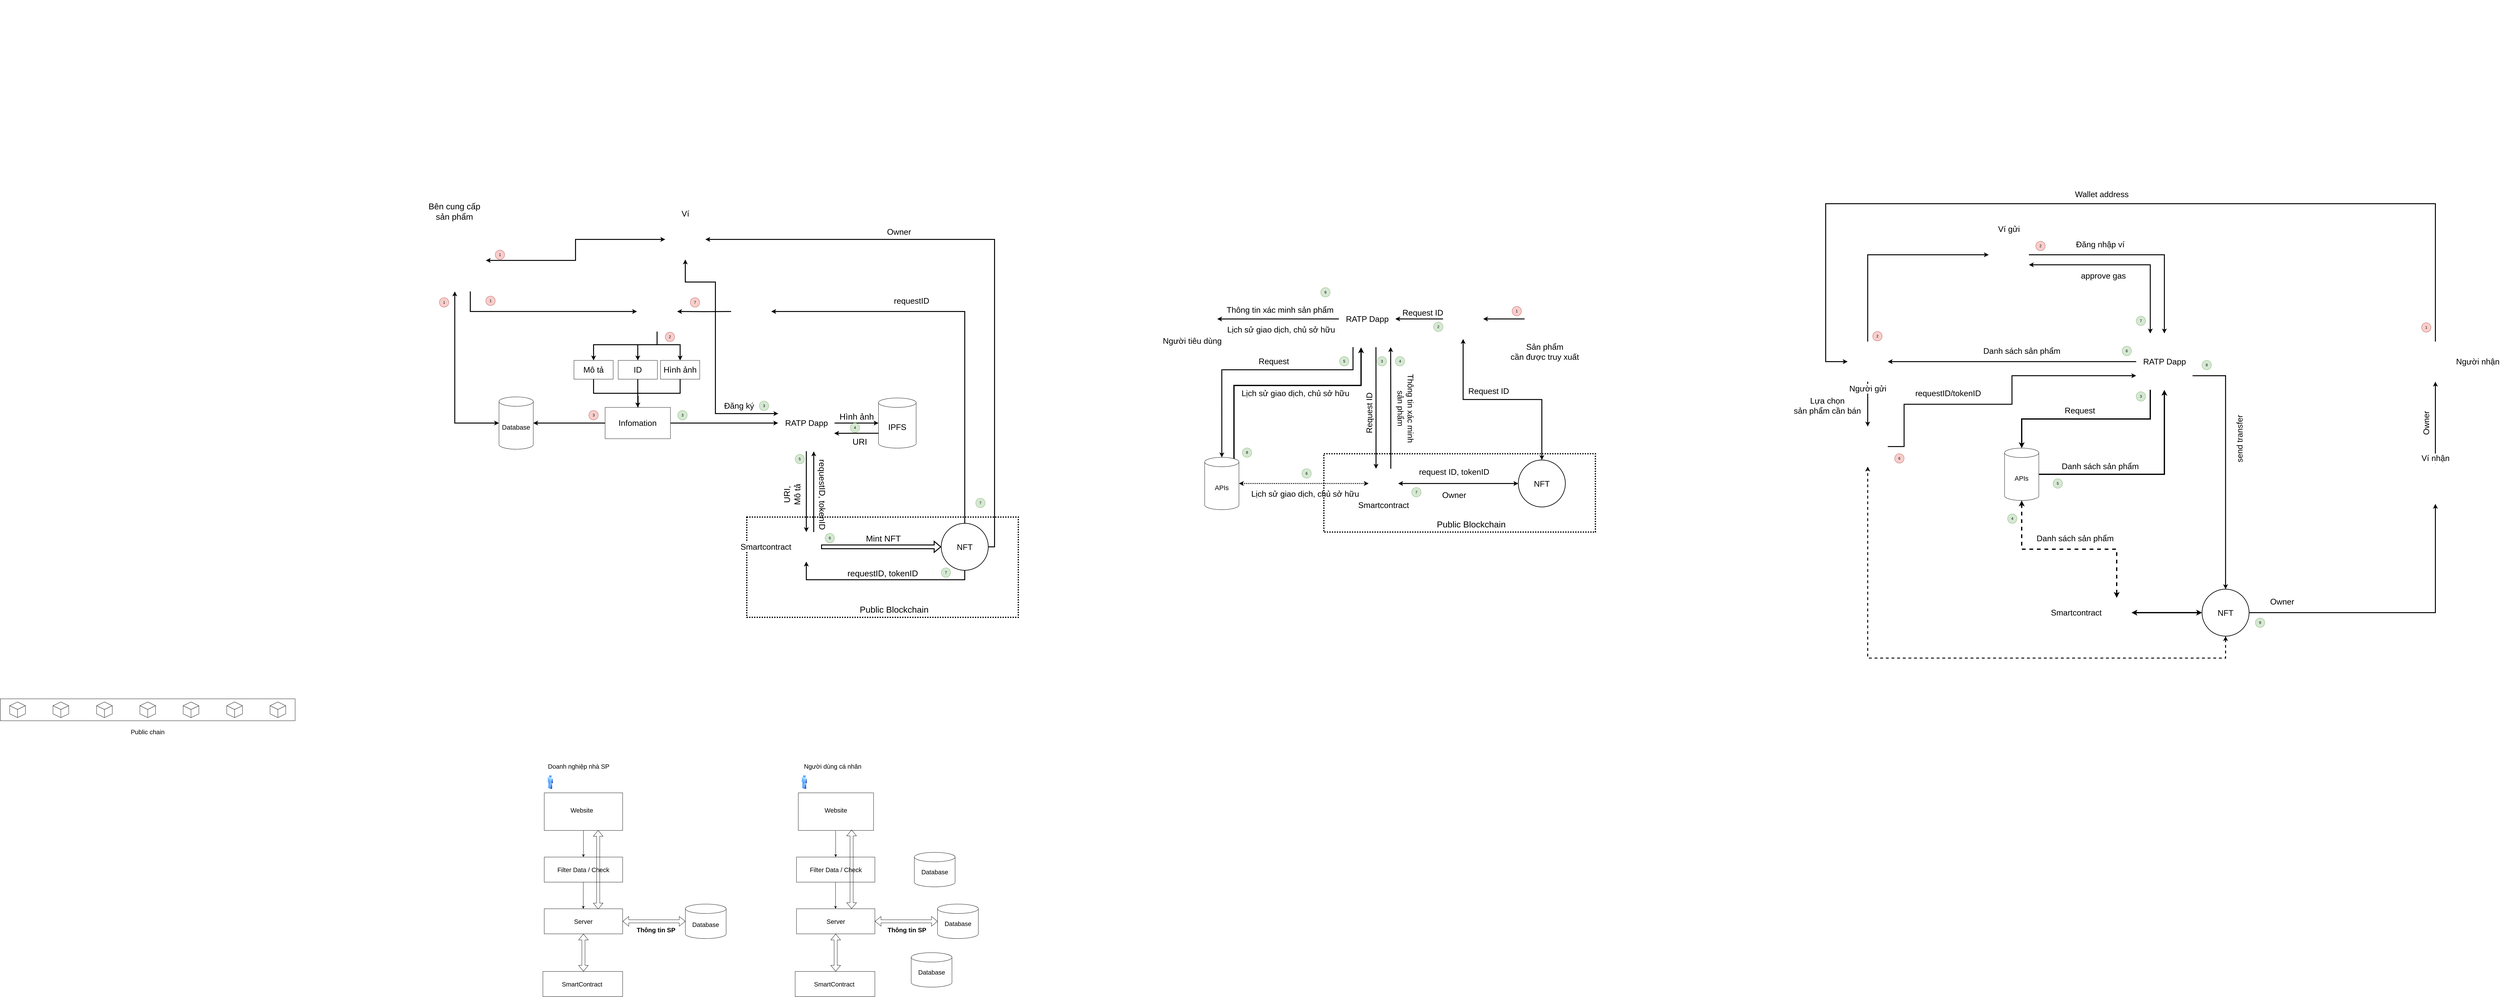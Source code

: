 <mxfile version="15.5.9" type="github">
  <diagram id="D5BR7ImlzCe612qxOFZ0" name="Page-1">
    <mxGraphModel dx="8713" dy="5740" grid="1" gridSize="10" guides="1" tooltips="1" connect="1" arrows="1" fold="1" page="0" pageScale="1" pageWidth="827" pageHeight="1169" math="0" shadow="0">
      <root>
        <mxCell id="0" />
        <mxCell id="1" parent="0" />
        <mxCell id="Ao7XuQHwFO4yn0r0bB7j-84" value="" style="rounded=0;whiteSpace=wrap;html=1;fontSize=26;strokeColor=default;strokeWidth=4;verticalAlign=top;fillColor=none;dashed=1;dashPattern=1 1;" parent="1" vertex="1">
          <mxGeometry x="430" y="-170" width="865.75" height="320" as="geometry" />
        </mxCell>
        <mxCell id="r7d0zFGuepBQrFFEAHhD-46" value="" style="rounded=0;whiteSpace=wrap;html=1;fontSize=26;strokeColor=default;strokeWidth=4;verticalAlign=top;fillColor=none;dashed=1;dashPattern=1 1;" parent="1" vertex="1">
          <mxGeometry x="2270" y="-372.13" width="865.75" height="250" as="geometry" />
        </mxCell>
        <mxCell id="ztYx5yeOudnLC5B6J5kb-2" value="" style="rounded=0;whiteSpace=wrap;html=1;" parent="1" vertex="1">
          <mxGeometry x="-215.75" y="710" width="250" height="120" as="geometry" />
        </mxCell>
        <mxCell id="ztYx5yeOudnLC5B6J5kb-3" value="" style="aspect=fixed;perimeter=ellipsePerimeter;html=1;align=center;shadow=0;dashed=0;spacingTop=3;image;image=img/lib/active_directory/user.svg;" parent="1" vertex="1">
          <mxGeometry x="-205.75" y="650" width="18.5" height="50" as="geometry" />
        </mxCell>
        <mxCell id="ztYx5yeOudnLC5B6J5kb-4" value="&lt;font style=&quot;font-size: 20px&quot;&gt;Website&lt;/font&gt;" style="text;html=1;strokeColor=none;fillColor=none;align=center;verticalAlign=middle;whiteSpace=wrap;rounded=0;" parent="1" vertex="1">
          <mxGeometry x="-125.75" y="750" width="60" height="30" as="geometry" />
        </mxCell>
        <mxCell id="ztYx5yeOudnLC5B6J5kb-6" value="" style="rounded=0;whiteSpace=wrap;html=1;" parent="1" vertex="1">
          <mxGeometry x="594.25" y="710" width="240" height="120" as="geometry" />
        </mxCell>
        <mxCell id="ztYx5yeOudnLC5B6J5kb-7" value="" style="aspect=fixed;perimeter=ellipsePerimeter;html=1;align=center;shadow=0;dashed=0;spacingTop=3;image;image=img/lib/active_directory/user.svg;" parent="1" vertex="1">
          <mxGeometry x="604.25" y="650" width="18.5" height="50" as="geometry" />
        </mxCell>
        <mxCell id="ztYx5yeOudnLC5B6J5kb-8" value="&lt;font style=&quot;font-size: 20px&quot;&gt;Website&lt;/font&gt;" style="text;html=1;strokeColor=none;fillColor=none;align=center;verticalAlign=middle;whiteSpace=wrap;rounded=0;" parent="1" vertex="1">
          <mxGeometry x="684.25" y="750" width="60" height="30" as="geometry" />
        </mxCell>
        <mxCell id="ztYx5yeOudnLC5B6J5kb-9" value="Người dùng cá nhân" style="text;html=1;strokeColor=none;fillColor=none;align=center;verticalAlign=middle;whiteSpace=wrap;rounded=0;fontSize=20;" parent="1" vertex="1">
          <mxGeometry x="604.25" y="610" width="200" height="30" as="geometry" />
        </mxCell>
        <mxCell id="ztYx5yeOudnLC5B6J5kb-10" value="Doanh nghiệp nhà SP" style="text;html=1;strokeColor=none;fillColor=none;align=center;verticalAlign=middle;whiteSpace=wrap;rounded=0;fontSize=20;" parent="1" vertex="1">
          <mxGeometry x="-205.75" y="610" width="200" height="30" as="geometry" />
        </mxCell>
        <mxCell id="ztYx5yeOudnLC5B6J5kb-11" value="" style="rounded=0;whiteSpace=wrap;html=1;fontSize=20;" parent="1" vertex="1">
          <mxGeometry x="-215.75" y="915" width="250" height="80" as="geometry" />
        </mxCell>
        <mxCell id="ztYx5yeOudnLC5B6J5kb-12" value="Filter Data / Check" style="text;html=1;strokeColor=none;fillColor=none;align=center;verticalAlign=middle;whiteSpace=wrap;rounded=0;fontSize=20;" parent="1" vertex="1">
          <mxGeometry x="-175.75" y="940" width="170" height="30" as="geometry" />
        </mxCell>
        <mxCell id="ztYx5yeOudnLC5B6J5kb-13" value="" style="rounded=0;whiteSpace=wrap;html=1;fontSize=20;" parent="1" vertex="1">
          <mxGeometry x="-220" y="1280" width="254.25" height="80" as="geometry" />
        </mxCell>
        <mxCell id="ztYx5yeOudnLC5B6J5kb-14" value="SmartContract" style="text;html=1;strokeColor=none;fillColor=none;align=center;verticalAlign=middle;whiteSpace=wrap;rounded=0;fontSize=20;" parent="1" vertex="1">
          <mxGeometry x="-180" y="1305" width="170" height="30" as="geometry" />
        </mxCell>
        <mxCell id="ztYx5yeOudnLC5B6J5kb-15" value="" style="endArrow=classic;html=1;rounded=0;fontSize=20;exitX=0.5;exitY=1;exitDx=0;exitDy=0;entryX=0.5;entryY=0;entryDx=0;entryDy=0;" parent="1" source="ztYx5yeOudnLC5B6J5kb-2" target="ztYx5yeOudnLC5B6J5kb-11" edge="1">
          <mxGeometry width="50" height="50" relative="1" as="geometry">
            <mxPoint x="294.25" y="1030" as="sourcePoint" />
            <mxPoint x="344.25" y="980" as="targetPoint" />
          </mxGeometry>
        </mxCell>
        <mxCell id="ztYx5yeOudnLC5B6J5kb-16" value="" style="endArrow=classic;html=1;rounded=0;fontSize=20;exitX=0.5;exitY=1;exitDx=0;exitDy=0;entryX=0.5;entryY=0;entryDx=0;entryDy=0;" parent="1" edge="1">
          <mxGeometry width="50" height="50" relative="1" as="geometry">
            <mxPoint x="-91.25" y="995" as="sourcePoint" />
            <mxPoint x="-91.25" y="1080" as="targetPoint" />
          </mxGeometry>
        </mxCell>
        <mxCell id="ztYx5yeOudnLC5B6J5kb-26" value="Server" style="rounded=0;whiteSpace=wrap;html=1;fontSize=20;" parent="1" vertex="1">
          <mxGeometry x="-215.75" y="1080" width="250" height="80" as="geometry" />
        </mxCell>
        <mxCell id="ztYx5yeOudnLC5B6J5kb-20" value="" style="shape=cylinder3;whiteSpace=wrap;html=1;boundedLbl=1;backgroundOutline=1;size=15;fontSize=20;" parent="1" vertex="1">
          <mxGeometry x="234.25" y="1065" width="130" height="110" as="geometry" />
        </mxCell>
        <mxCell id="ztYx5yeOudnLC5B6J5kb-22" value="Database" style="text;html=1;strokeColor=none;fillColor=none;align=center;verticalAlign=middle;whiteSpace=wrap;rounded=0;fontSize=20;" parent="1" vertex="1">
          <mxGeometry x="269.25" y="1115" width="60" height="30" as="geometry" />
        </mxCell>
        <mxCell id="ztYx5yeOudnLC5B6J5kb-28" value="" style="shape=flexArrow;endArrow=classic;startArrow=classic;html=1;rounded=0;fontSize=20;exitX=0.5;exitY=1;exitDx=0;exitDy=0;" parent="1" source="ztYx5yeOudnLC5B6J5kb-26" edge="1">
          <mxGeometry width="100" height="100" relative="1" as="geometry">
            <mxPoint x="274.25" y="1050" as="sourcePoint" />
            <mxPoint x="-90.75" y="1280" as="targetPoint" />
          </mxGeometry>
        </mxCell>
        <mxCell id="ztYx5yeOudnLC5B6J5kb-30" value="" style="shape=flexArrow;endArrow=classic;startArrow=classic;html=1;rounded=0;fontSize=20;entryX=0;entryY=0.5;entryDx=0;entryDy=0;entryPerimeter=0;exitX=1;exitY=0.5;exitDx=0;exitDy=0;" parent="1" source="ztYx5yeOudnLC5B6J5kb-26" target="ztYx5yeOudnLC5B6J5kb-20" edge="1">
          <mxGeometry width="100" height="100" relative="1" as="geometry">
            <mxPoint x="34.25" y="1120" as="sourcePoint" />
            <mxPoint x="374.25" y="950" as="targetPoint" />
          </mxGeometry>
        </mxCell>
        <mxCell id="ztYx5yeOudnLC5B6J5kb-31" value="&lt;h1&gt;&lt;font style=&quot;font-size: 20px&quot;&gt;Thông tin SP&lt;/font&gt;&lt;/h1&gt;" style="text;html=1;strokeColor=none;fillColor=none;spacing=5;spacingTop=-20;whiteSpace=wrap;overflow=hidden;rounded=0;fontSize=20;" parent="1" vertex="1">
          <mxGeometry x="74.25" y="1100" width="220" height="120" as="geometry" />
        </mxCell>
        <mxCell id="ztYx5yeOudnLC5B6J5kb-33" value="" style="shape=flexArrow;endArrow=classic;startArrow=classic;html=1;rounded=0;fontSize=20;entryX=0.688;entryY=0.994;entryDx=0;entryDy=0;entryPerimeter=0;exitX=0.688;exitY=0.017;exitDx=0;exitDy=0;exitPerimeter=0;" parent="1" source="ztYx5yeOudnLC5B6J5kb-26" target="ztYx5yeOudnLC5B6J5kb-2" edge="1">
          <mxGeometry width="100" height="100" relative="1" as="geometry">
            <mxPoint x="264.25" y="1060" as="sourcePoint" />
            <mxPoint x="374.25" y="950" as="targetPoint" />
          </mxGeometry>
        </mxCell>
        <mxCell id="ztYx5yeOudnLC5B6J5kb-34" value="" style="rounded=0;whiteSpace=wrap;html=1;fontSize=20;" parent="1" vertex="1">
          <mxGeometry x="588.5" y="915" width="250" height="80" as="geometry" />
        </mxCell>
        <mxCell id="ztYx5yeOudnLC5B6J5kb-35" value="Filter Data / Check" style="text;html=1;strokeColor=none;fillColor=none;align=center;verticalAlign=middle;whiteSpace=wrap;rounded=0;fontSize=20;" parent="1" vertex="1">
          <mxGeometry x="628.5" y="940" width="170" height="30" as="geometry" />
        </mxCell>
        <mxCell id="ztYx5yeOudnLC5B6J5kb-36" value="" style="rounded=0;whiteSpace=wrap;html=1;fontSize=20;" parent="1" vertex="1">
          <mxGeometry x="584.25" y="1280" width="254.25" height="80" as="geometry" />
        </mxCell>
        <mxCell id="ztYx5yeOudnLC5B6J5kb-37" value="SmartContract" style="text;html=1;strokeColor=none;fillColor=none;align=center;verticalAlign=middle;whiteSpace=wrap;rounded=0;fontSize=20;" parent="1" vertex="1">
          <mxGeometry x="624.25" y="1305" width="170" height="30" as="geometry" />
        </mxCell>
        <mxCell id="ztYx5yeOudnLC5B6J5kb-38" value="" style="endArrow=classic;html=1;rounded=0;fontSize=20;entryX=0.5;entryY=0;entryDx=0;entryDy=0;" parent="1" target="ztYx5yeOudnLC5B6J5kb-34" edge="1">
          <mxGeometry width="50" height="50" relative="1" as="geometry">
            <mxPoint x="713.25" y="831" as="sourcePoint" />
            <mxPoint x="1098.5" y="980.72" as="targetPoint" />
          </mxGeometry>
        </mxCell>
        <mxCell id="ztYx5yeOudnLC5B6J5kb-39" value="" style="endArrow=classic;html=1;rounded=0;fontSize=20;exitX=0.5;exitY=1;exitDx=0;exitDy=0;entryX=0.5;entryY=0;entryDx=0;entryDy=0;" parent="1" edge="1">
          <mxGeometry width="50" height="50" relative="1" as="geometry">
            <mxPoint x="713" y="995" as="sourcePoint" />
            <mxPoint x="713" y="1080" as="targetPoint" />
          </mxGeometry>
        </mxCell>
        <mxCell id="ztYx5yeOudnLC5B6J5kb-40" value="Server" style="rounded=0;whiteSpace=wrap;html=1;fontSize=20;" parent="1" vertex="1">
          <mxGeometry x="588.5" y="1080" width="250" height="80" as="geometry" />
        </mxCell>
        <mxCell id="ztYx5yeOudnLC5B6J5kb-41" value="" style="shape=cylinder3;whiteSpace=wrap;html=1;boundedLbl=1;backgroundOutline=1;size=15;fontSize=20;" parent="1" vertex="1">
          <mxGeometry x="1038.25" y="1065" width="130" height="110" as="geometry" />
        </mxCell>
        <mxCell id="ztYx5yeOudnLC5B6J5kb-42" value="Database" style="text;html=1;strokeColor=none;fillColor=none;align=center;verticalAlign=middle;whiteSpace=wrap;rounded=0;fontSize=20;" parent="1" vertex="1">
          <mxGeometry x="1069.25" y="1110" width="68.56" height="34.28" as="geometry" />
        </mxCell>
        <mxCell id="ztYx5yeOudnLC5B6J5kb-43" value="" style="shape=flexArrow;endArrow=classic;startArrow=classic;html=1;rounded=0;fontSize=20;exitX=0.5;exitY=1;exitDx=0;exitDy=0;" parent="1" source="ztYx5yeOudnLC5B6J5kb-40" edge="1">
          <mxGeometry width="100" height="100" relative="1" as="geometry">
            <mxPoint x="1078.5" y="1050" as="sourcePoint" />
            <mxPoint x="713.5" y="1280" as="targetPoint" />
          </mxGeometry>
        </mxCell>
        <mxCell id="ztYx5yeOudnLC5B6J5kb-44" value="" style="shape=flexArrow;endArrow=classic;startArrow=classic;html=1;rounded=0;fontSize=20;entryX=0;entryY=0.5;entryDx=0;entryDy=0;entryPerimeter=0;exitX=1;exitY=0.5;exitDx=0;exitDy=0;" parent="1" source="ztYx5yeOudnLC5B6J5kb-40" edge="1">
          <mxGeometry width="100" height="100" relative="1" as="geometry">
            <mxPoint x="838.5" y="1120" as="sourcePoint" />
            <mxPoint x="1038.5" y="1120" as="targetPoint" />
          </mxGeometry>
        </mxCell>
        <mxCell id="ztYx5yeOudnLC5B6J5kb-45" value="&lt;h1&gt;&lt;font style=&quot;font-size: 20px&quot;&gt;Thông tin SP&lt;/font&gt;&lt;/h1&gt;" style="text;html=1;strokeColor=none;fillColor=none;spacing=5;spacingTop=-20;whiteSpace=wrap;overflow=hidden;rounded=0;fontSize=20;" parent="1" vertex="1">
          <mxGeometry x="874.25" y="1100" width="220" height="120" as="geometry" />
        </mxCell>
        <mxCell id="ztYx5yeOudnLC5B6J5kb-47" value="" style="shape=flexArrow;endArrow=classic;startArrow=classic;html=1;rounded=0;fontSize=20;entryX=0.688;entryY=0.994;entryDx=0;entryDy=0;entryPerimeter=0;exitX=0.688;exitY=0.017;exitDx=0;exitDy=0;exitPerimeter=0;" parent="1" edge="1">
          <mxGeometry width="100" height="100" relative="1" as="geometry">
            <mxPoint x="764.25" y="1080" as="sourcePoint" />
            <mxPoint x="764.25" y="827.92" as="targetPoint" />
          </mxGeometry>
        </mxCell>
        <mxCell id="ztYx5yeOudnLC5B6J5kb-48" value="" style="shape=cylinder3;whiteSpace=wrap;html=1;boundedLbl=1;backgroundOutline=1;size=15;fontSize=20;" parent="1" vertex="1">
          <mxGeometry x="964.25" y="900" width="130" height="110" as="geometry" />
        </mxCell>
        <mxCell id="ztYx5yeOudnLC5B6J5kb-49" value="Database" style="text;html=1;strokeColor=none;fillColor=none;align=center;verticalAlign=middle;whiteSpace=wrap;rounded=0;fontSize=20;" parent="1" vertex="1">
          <mxGeometry x="995.25" y="945" width="68.56" height="34.28" as="geometry" />
        </mxCell>
        <mxCell id="ztYx5yeOudnLC5B6J5kb-50" value="" style="shape=cylinder3;whiteSpace=wrap;html=1;boundedLbl=1;backgroundOutline=1;size=15;fontSize=20;" parent="1" vertex="1">
          <mxGeometry x="954.25" y="1220" width="130" height="110" as="geometry" />
        </mxCell>
        <mxCell id="ztYx5yeOudnLC5B6J5kb-51" value="Database" style="text;html=1;strokeColor=none;fillColor=none;align=center;verticalAlign=middle;whiteSpace=wrap;rounded=0;fontSize=20;" parent="1" vertex="1">
          <mxGeometry x="985.25" y="1265" width="68.56" height="34.28" as="geometry" />
        </mxCell>
        <mxCell id="Ao7XuQHwFO4yn0r0bB7j-11" style="edgeStyle=orthogonalEdgeStyle;rounded=0;orthogonalLoop=1;jettySize=auto;html=1;exitX=0.75;exitY=1;exitDx=0;exitDy=0;jumpSize=6;endSize=6;strokeWidth=3;" parent="1" source="Ao7XuQHwFO4yn0r0bB7j-4" target="Ao7XuQHwFO4yn0r0bB7j-8" edge="1">
          <mxGeometry relative="1" as="geometry" />
        </mxCell>
        <mxCell id="Ao7XuQHwFO4yn0r0bB7j-57" style="edgeStyle=orthogonalEdgeStyle;rounded=0;jumpSize=6;orthogonalLoop=1;jettySize=auto;html=1;exitX=0.5;exitY=1;exitDx=0;exitDy=0;entryX=0;entryY=0.5;entryDx=0;entryDy=0;entryPerimeter=0;fontSize=35;startArrow=classic;startFill=1;endSize=6;strokeWidth=3;" parent="1" source="Ao7XuQHwFO4yn0r0bB7j-4" target="Ao7XuQHwFO4yn0r0bB7j-22" edge="1">
          <mxGeometry relative="1" as="geometry" />
        </mxCell>
        <mxCell id="Ao7XuQHwFO4yn0r0bB7j-75" style="edgeStyle=orthogonalEdgeStyle;rounded=0;jumpSize=6;orthogonalLoop=1;jettySize=auto;html=1;exitX=1;exitY=0.5;exitDx=0;exitDy=0;entryX=0;entryY=0.5;entryDx=0;entryDy=0;fontSize=26;startArrow=classic;startFill=1;endSize=6;strokeWidth=3;" parent="1" source="Ao7XuQHwFO4yn0r0bB7j-4" target="Ao7XuQHwFO4yn0r0bB7j-74" edge="1">
          <mxGeometry relative="1" as="geometry" />
        </mxCell>
        <mxCell id="Ao7XuQHwFO4yn0r0bB7j-4" value="" style="shape=image;html=1;verticalAlign=top;verticalLabelPosition=bottom;labelBackgroundColor=#ffffff;imageAspect=0;aspect=fixed;image=https://cdn1.iconfinder.com/data/icons/science-technology-outline-24-px/24/factory_company_building_manufacturer_powerplant-128.png" parent="1" vertex="1">
          <mxGeometry x="-600" y="-1088" width="198" height="198" as="geometry" />
        </mxCell>
        <mxCell id="Ao7XuQHwFO4yn0r0bB7j-82" style="edgeStyle=orthogonalEdgeStyle;rounded=0;jumpSize=6;orthogonalLoop=1;jettySize=auto;html=1;exitX=0;exitY=0.5;exitDx=0;exitDy=0;entryX=1;entryY=0.5;entryDx=0;entryDy=0;fontSize=26;startArrow=none;startFill=0;strokeWidth=3;" parent="1" target="Ao7XuQHwFO4yn0r0bB7j-8" edge="1">
          <mxGeometry relative="1" as="geometry">
            <mxPoint x="380" y="-826" as="sourcePoint" />
          </mxGeometry>
        </mxCell>
        <mxCell id="r7d0zFGuepBQrFFEAHhD-33" style="edgeStyle=orthogonalEdgeStyle;rounded=0;orthogonalLoop=1;jettySize=auto;html=1;exitX=0;exitY=0.5;exitDx=0;exitDy=0;entryX=1;entryY=0.5;entryDx=0;entryDy=0;startArrow=none;startFill=0;endArrow=classic;endFill=1;strokeWidth=3;" parent="1" source="Ao7XuQHwFO4yn0r0bB7j-7" target="r7d0zFGuepBQrFFEAHhD-23" edge="1">
          <mxGeometry relative="1" as="geometry" />
        </mxCell>
        <mxCell id="Ao7XuQHwFO4yn0r0bB7j-7" value="" style="shape=image;html=1;verticalAlign=top;verticalLabelPosition=bottom;labelBackgroundColor=#ffffff;imageAspect=0;aspect=fixed;image=https://cdn0.iconfinder.com/data/icons/online-shopping-fill-shoppers-features/512/Product_searching-128.png" parent="1" vertex="1">
          <mxGeometry x="2910" y="-866.25" width="128" height="128" as="geometry" />
        </mxCell>
        <mxCell id="Ao7XuQHwFO4yn0r0bB7j-15" style="edgeStyle=orthogonalEdgeStyle;rounded=0;jumpSize=6;orthogonalLoop=1;jettySize=auto;html=1;exitX=0.5;exitY=1;exitDx=0;exitDy=0;endSize=6;strokeWidth=3;entryX=0.5;entryY=0;entryDx=0;entryDy=0;" parent="1" source="Ao7XuQHwFO4yn0r0bB7j-8" target="Ao7XuQHwFO4yn0r0bB7j-14" edge="1">
          <mxGeometry relative="1" as="geometry">
            <mxPoint x="144" y="-670" as="targetPoint" />
            <Array as="points">
              <mxPoint x="144" y="-720" />
              <mxPoint x="83" y="-720" />
            </Array>
          </mxGeometry>
        </mxCell>
        <mxCell id="Ao7XuQHwFO4yn0r0bB7j-17" style="edgeStyle=orthogonalEdgeStyle;rounded=0;jumpSize=6;orthogonalLoop=1;jettySize=auto;html=1;exitX=0.5;exitY=1;exitDx=0;exitDy=0;endSize=6;strokeWidth=3;entryX=0.5;entryY=0;entryDx=0;entryDy=0;" parent="1" source="Ao7XuQHwFO4yn0r0bB7j-8" target="Ao7XuQHwFO4yn0r0bB7j-13" edge="1">
          <mxGeometry relative="1" as="geometry">
            <mxPoint x="144" y="-670" as="targetPoint" />
            <Array as="points">
              <mxPoint x="144" y="-720" />
              <mxPoint x="217" y="-720" />
            </Array>
          </mxGeometry>
        </mxCell>
        <mxCell id="Ao7XuQHwFO4yn0r0bB7j-51" style="edgeStyle=orthogonalEdgeStyle;rounded=0;jumpSize=6;orthogonalLoop=1;jettySize=auto;html=1;exitX=0.5;exitY=1;exitDx=0;exitDy=0;entryX=0.5;entryY=0;entryDx=0;entryDy=0;fontSize=35;startArrow=none;startFill=0;endSize=6;strokeWidth=3;" parent="1" source="Ao7XuQHwFO4yn0r0bB7j-8" target="Ao7XuQHwFO4yn0r0bB7j-49" edge="1">
          <mxGeometry relative="1" as="geometry">
            <Array as="points">
              <mxPoint x="144" y="-720" />
              <mxPoint x="-58" y="-720" />
            </Array>
          </mxGeometry>
        </mxCell>
        <mxCell id="Ao7XuQHwFO4yn0r0bB7j-8" value="" style="shape=image;html=1;verticalAlign=top;verticalLabelPosition=bottom;labelBackgroundColor=#ffffff;imageAspect=0;aspect=fixed;image=https://cdn0.iconfinder.com/data/icons/online-shopping-fill-shoppers-features/512/QR-code_product-128.png" parent="1" vertex="1">
          <mxGeometry x="80" y="-890" width="128" height="128" as="geometry" />
        </mxCell>
        <mxCell id="Ao7XuQHwFO4yn0r0bB7j-9" value="" style="shape=image;html=1;verticalAlign=top;verticalLabelPosition=bottom;labelBackgroundColor=#ffffff;imageAspect=0;aspect=fixed;image=https://cdn0.iconfinder.com/data/icons/online-shopping-fill-shoppers-features/512/QR-code_product_tracking-128.png" parent="1" vertex="1">
          <mxGeometry x="1730" y="-1820" width="128" height="128" as="geometry" />
        </mxCell>
        <mxCell id="Ao7XuQHwFO4yn0r0bB7j-10" value="" style="shape=image;html=1;verticalAlign=top;verticalLabelPosition=bottom;labelBackgroundColor=#ffffff;imageAspect=0;aspect=fixed;image=https://cdn0.iconfinder.com/data/icons/online-shopping-fill-shoppers-features/512/Product_insurance-128.png" parent="1" vertex="1">
          <mxGeometry x="1530" y="-1810" width="128" height="128" as="geometry" />
        </mxCell>
        <mxCell id="Ao7XuQHwFO4yn0r0bB7j-12" value="Bên cung cấp sản phẩm" style="text;html=1;strokeColor=none;fillColor=none;align=center;verticalAlign=middle;whiteSpace=wrap;rounded=0;fontSize=27;" parent="1" vertex="1">
          <mxGeometry x="-602" y="-1160" width="200" height="30" as="geometry" />
        </mxCell>
        <mxCell id="Ao7XuQHwFO4yn0r0bB7j-55" style="edgeStyle=orthogonalEdgeStyle;rounded=0;jumpSize=6;orthogonalLoop=1;jettySize=auto;html=1;exitX=0.5;exitY=1;exitDx=0;exitDy=0;fontSize=35;startArrow=none;startFill=0;endSize=6;strokeWidth=3;entryX=0.5;entryY=0;entryDx=0;entryDy=0;" parent="1" source="Ao7XuQHwFO4yn0r0bB7j-13" target="Ao7XuQHwFO4yn0r0bB7j-18" edge="1">
          <mxGeometry relative="1" as="geometry">
            <mxPoint x="80" y="-500" as="targetPoint" />
          </mxGeometry>
        </mxCell>
        <mxCell id="Ao7XuQHwFO4yn0r0bB7j-13" value="Hình ảnh" style="rounded=0;whiteSpace=wrap;html=1;fontSize=26;" parent="1" vertex="1">
          <mxGeometry x="155" y="-670" width="125" height="60" as="geometry" />
        </mxCell>
        <mxCell id="Ao7XuQHwFO4yn0r0bB7j-54" style="edgeStyle=orthogonalEdgeStyle;rounded=0;jumpSize=6;orthogonalLoop=1;jettySize=auto;html=1;exitX=0.5;exitY=1;exitDx=0;exitDy=0;fontSize=35;startArrow=none;startFill=0;endSize=6;strokeWidth=3;" parent="1" source="Ao7XuQHwFO4yn0r0bB7j-14" edge="1">
          <mxGeometry relative="1" as="geometry">
            <mxPoint x="83" y="-500" as="targetPoint" />
          </mxGeometry>
        </mxCell>
        <mxCell id="Ao7XuQHwFO4yn0r0bB7j-14" value="ID" style="rounded=0;whiteSpace=wrap;html=1;fontSize=26;" parent="1" vertex="1">
          <mxGeometry x="20" y="-670" width="125" height="60" as="geometry" />
        </mxCell>
        <mxCell id="Ao7XuQHwFO4yn0r0bB7j-56" style="edgeStyle=orthogonalEdgeStyle;rounded=0;jumpSize=6;orthogonalLoop=1;jettySize=auto;html=1;exitX=0;exitY=0.5;exitDx=0;exitDy=0;fontSize=35;startArrow=none;startFill=0;endSize=6;strokeWidth=3;" parent="1" source="Ao7XuQHwFO4yn0r0bB7j-18" target="Ao7XuQHwFO4yn0r0bB7j-22" edge="1">
          <mxGeometry relative="1" as="geometry" />
        </mxCell>
        <mxCell id="Ao7XuQHwFO4yn0r0bB7j-59" style="edgeStyle=orthogonalEdgeStyle;rounded=0;jumpSize=6;orthogonalLoop=1;jettySize=auto;html=1;exitX=1;exitY=0.5;exitDx=0;exitDy=0;entryX=0;entryY=0.5;entryDx=0;entryDy=0;fontSize=35;startArrow=none;startFill=0;endSize=6;strokeWidth=3;" parent="1" source="Ao7XuQHwFO4yn0r0bB7j-18" target="Ao7XuQHwFO4yn0r0bB7j-44" edge="1">
          <mxGeometry relative="1" as="geometry" />
        </mxCell>
        <mxCell id="Ao7XuQHwFO4yn0r0bB7j-18" value="Infomation" style="rounded=0;whiteSpace=wrap;html=1;fontSize=26;" parent="1" vertex="1">
          <mxGeometry x="-21.67" y="-520" width="208.33" height="100" as="geometry" />
        </mxCell>
        <mxCell id="r7d0zFGuepBQrFFEAHhD-103" style="edgeStyle=orthogonalEdgeStyle;rounded=0;orthogonalLoop=1;jettySize=auto;html=1;exitX=0;exitY=0;exitDx=0;exitDy=112.5;exitPerimeter=0;entryX=0.994;entryY=0.682;entryDx=0;entryDy=0;entryPerimeter=0;startArrow=none;startFill=0;endArrow=classic;endFill=1;strokeWidth=3;" parent="1" source="Ao7XuQHwFO4yn0r0bB7j-20" target="Ao7XuQHwFO4yn0r0bB7j-44" edge="1">
          <mxGeometry relative="1" as="geometry" />
        </mxCell>
        <mxCell id="Ao7XuQHwFO4yn0r0bB7j-20" value="IPFS" style="shape=cylinder3;whiteSpace=wrap;html=1;boundedLbl=1;backgroundOutline=1;size=15;strokeColor=default;fontSize=26;" parent="1" vertex="1">
          <mxGeometry x="850" y="-550" width="120" height="160" as="geometry" />
        </mxCell>
        <mxCell id="Ao7XuQHwFO4yn0r0bB7j-22" value="Database" style="shape=cylinder3;whiteSpace=wrap;html=1;boundedLbl=1;backgroundOutline=1;size=15;strokeColor=default;fontSize=21;" parent="1" vertex="1">
          <mxGeometry x="-360" y="-553.51" width="109.25" height="167.01" as="geometry" />
        </mxCell>
        <mxCell id="Ao7XuQHwFO4yn0r0bB7j-69" style="edgeStyle=orthogonalEdgeStyle;rounded=0;jumpSize=6;orthogonalLoop=1;jettySize=auto;html=1;exitX=0.5;exitY=1;exitDx=0;exitDy=0;entryX=0.5;entryY=0;entryDx=0;entryDy=0;fontSize=26;startArrow=none;startFill=0;endSize=6;strokeWidth=3;endArrow=classic;endFill=1;" parent="1" source="Ao7XuQHwFO4yn0r0bB7j-44" target="Ao7XuQHwFO4yn0r0bB7j-68" edge="1">
          <mxGeometry relative="1" as="geometry" />
        </mxCell>
        <mxCell id="Ao7XuQHwFO4yn0r0bB7j-83" style="edgeStyle=orthogonalEdgeStyle;rounded=0;jumpSize=6;orthogonalLoop=1;jettySize=auto;html=1;exitX=1;exitY=0.5;exitDx=0;exitDy=0;fontSize=26;startArrow=none;startFill=0;strokeWidth=3;" parent="1" source="Ao7XuQHwFO4yn0r0bB7j-44" target="Ao7XuQHwFO4yn0r0bB7j-20" edge="1">
          <mxGeometry relative="1" as="geometry" />
        </mxCell>
        <mxCell id="Ao7XuQHwFO4yn0r0bB7j-44" value="&lt;font style=&quot;font-size: 26px;&quot;&gt;RATP Dapp&lt;br style=&quot;font-size: 26px;&quot;&gt;&lt;/font&gt;" style="shape=image;html=1;verticalAlign=middle;verticalLabelPosition=middle;labelBackgroundColor=#ffffff;imageAspect=0;aspect=fixed;image=https://cdn1.iconfinder.com/data/icons/100-basic-for-user-interface/32/44-browser-128.png;strokeColor=default;strokeWidth=0;horizontal=1;labelPosition=center;align=center;fontSize=26;" parent="1" vertex="1">
          <mxGeometry x="530" y="-559.87" width="179.75" height="179.75" as="geometry" />
        </mxCell>
        <mxCell id="Ao7XuQHwFO4yn0r0bB7j-53" style="edgeStyle=orthogonalEdgeStyle;rounded=0;jumpSize=6;orthogonalLoop=1;jettySize=auto;html=1;exitX=0.5;exitY=1;exitDx=0;exitDy=0;entryX=0.5;entryY=0;entryDx=0;entryDy=0;fontSize=35;startArrow=none;startFill=0;endSize=6;strokeWidth=3;" parent="1" source="Ao7XuQHwFO4yn0r0bB7j-49" target="Ao7XuQHwFO4yn0r0bB7j-18" edge="1">
          <mxGeometry relative="1" as="geometry" />
        </mxCell>
        <mxCell id="Ao7XuQHwFO4yn0r0bB7j-49" value="Mô tả" style="rounded=0;whiteSpace=wrap;html=1;fontSize=26;" parent="1" vertex="1">
          <mxGeometry x="-121" y="-670" width="125" height="60" as="geometry" />
        </mxCell>
        <mxCell id="Ao7XuQHwFO4yn0r0bB7j-50" style="edgeStyle=orthogonalEdgeStyle;rounded=0;jumpSize=6;orthogonalLoop=1;jettySize=auto;html=1;exitX=0.5;exitY=1;exitDx=0;exitDy=0;fontSize=35;startArrow=none;startFill=0;endSize=6;strokeWidth=3;" parent="1" source="Ao7XuQHwFO4yn0r0bB7j-49" target="Ao7XuQHwFO4yn0r0bB7j-49" edge="1">
          <mxGeometry relative="1" as="geometry" />
        </mxCell>
        <mxCell id="Ao7XuQHwFO4yn0r0bB7j-63" value="" style="group" parent="1" vertex="1" connectable="0">
          <mxGeometry x="-1950" y="410" width="940" height="120" as="geometry" />
        </mxCell>
        <mxCell id="Ao7XuQHwFO4yn0r0bB7j-41" value="Public chain" style="text;html=1;strokeColor=none;fillColor=none;align=center;verticalAlign=middle;whiteSpace=wrap;rounded=0;fontSize=20;" parent="Ao7XuQHwFO4yn0r0bB7j-63" vertex="1">
          <mxGeometry x="370" y="90" width="200" height="30" as="geometry" />
        </mxCell>
        <mxCell id="Ao7XuQHwFO4yn0r0bB7j-42" value="" style="group" parent="Ao7XuQHwFO4yn0r0bB7j-63" vertex="1" connectable="0">
          <mxGeometry width="940" height="70" as="geometry" />
        </mxCell>
        <mxCell id="Ao7XuQHwFO4yn0r0bB7j-23" value="" style="verticalLabelPosition=bottom;verticalAlign=top;html=1;shape=mxgraph.basic.rect;fillColor2=none;strokeWidth=1;size=20;indent=5;" parent="Ao7XuQHwFO4yn0r0bB7j-42" vertex="1">
          <mxGeometry width="940" height="70" as="geometry" />
        </mxCell>
        <mxCell id="Ao7XuQHwFO4yn0r0bB7j-24" value="" style="html=1;whiteSpace=wrap;shape=isoCube2;backgroundOutline=1;isoAngle=15;strokeColor=default;" parent="Ao7XuQHwFO4yn0r0bB7j-42" vertex="1">
          <mxGeometry x="30" y="10" width="50" height="50" as="geometry" />
        </mxCell>
        <mxCell id="Ao7XuQHwFO4yn0r0bB7j-25" value="" style="html=1;whiteSpace=wrap;shape=isoCube2;backgroundOutline=1;isoAngle=15;strokeColor=default;" parent="Ao7XuQHwFO4yn0r0bB7j-42" vertex="1">
          <mxGeometry x="168" y="10" width="50" height="50" as="geometry" />
        </mxCell>
        <mxCell id="Ao7XuQHwFO4yn0r0bB7j-26" value="" style="html=1;whiteSpace=wrap;shape=isoCube2;backgroundOutline=1;isoAngle=15;strokeColor=default;" parent="Ao7XuQHwFO4yn0r0bB7j-42" vertex="1">
          <mxGeometry x="307" y="10" width="50" height="50" as="geometry" />
        </mxCell>
        <mxCell id="Ao7XuQHwFO4yn0r0bB7j-27" value="" style="html=1;whiteSpace=wrap;shape=isoCube2;backgroundOutline=1;isoAngle=15;strokeColor=default;" parent="Ao7XuQHwFO4yn0r0bB7j-42" vertex="1">
          <mxGeometry x="445" y="10" width="50" height="50" as="geometry" />
        </mxCell>
        <mxCell id="Ao7XuQHwFO4yn0r0bB7j-28" value="" style="html=1;whiteSpace=wrap;shape=isoCube2;backgroundOutline=1;isoAngle=15;strokeColor=default;" parent="Ao7XuQHwFO4yn0r0bB7j-42" vertex="1">
          <mxGeometry x="583" y="10" width="50" height="50" as="geometry" />
        </mxCell>
        <mxCell id="Ao7XuQHwFO4yn0r0bB7j-29" value="" style="html=1;whiteSpace=wrap;shape=isoCube2;backgroundOutline=1;isoAngle=15;strokeColor=default;" parent="Ao7XuQHwFO4yn0r0bB7j-42" vertex="1">
          <mxGeometry x="722" y="10" width="50" height="50" as="geometry" />
        </mxCell>
        <mxCell id="Ao7XuQHwFO4yn0r0bB7j-30" value="" style="html=1;whiteSpace=wrap;shape=isoCube2;backgroundOutline=1;isoAngle=15;strokeColor=default;" parent="Ao7XuQHwFO4yn0r0bB7j-42" vertex="1">
          <mxGeometry x="860" y="10" width="50" height="50" as="geometry" />
        </mxCell>
        <mxCell id="Ao7XuQHwFO4yn0r0bB7j-35" value="" style="shape=image;html=1;verticalAlign=top;verticalLabelPosition=bottom;labelBackgroundColor=#ffffff;imageAspect=0;aspect=fixed;image=https://cdn4.iconfinder.com/data/icons/basic-ui-2-line/32/chain-link-linked-complement-links-128.png;strokeColor=default;rotation=-90;" parent="Ao7XuQHwFO4yn0r0bB7j-42" vertex="1">
          <mxGeometry x="110" y="21" width="28" height="28" as="geometry" />
        </mxCell>
        <mxCell id="Ao7XuQHwFO4yn0r0bB7j-36" value="" style="shape=image;html=1;verticalAlign=top;verticalLabelPosition=bottom;labelBackgroundColor=#ffffff;imageAspect=0;aspect=fixed;image=https://cdn4.iconfinder.com/data/icons/basic-ui-2-line/32/chain-link-linked-complement-links-128.png;strokeColor=default;rotation=-90;" parent="Ao7XuQHwFO4yn0r0bB7j-42" vertex="1">
          <mxGeometry x="249" y="21" width="28" height="28" as="geometry" />
        </mxCell>
        <mxCell id="Ao7XuQHwFO4yn0r0bB7j-37" value="" style="shape=image;html=1;verticalAlign=top;verticalLabelPosition=bottom;labelBackgroundColor=#ffffff;imageAspect=0;aspect=fixed;image=https://cdn4.iconfinder.com/data/icons/basic-ui-2-line/32/chain-link-linked-complement-links-128.png;strokeColor=default;rotation=-90;" parent="Ao7XuQHwFO4yn0r0bB7j-42" vertex="1">
          <mxGeometry x="387" y="21" width="28" height="28" as="geometry" />
        </mxCell>
        <mxCell id="Ao7XuQHwFO4yn0r0bB7j-38" value="" style="shape=image;html=1;verticalAlign=top;verticalLabelPosition=bottom;labelBackgroundColor=#ffffff;imageAspect=0;aspect=fixed;image=https://cdn4.iconfinder.com/data/icons/basic-ui-2-line/32/chain-link-linked-complement-links-128.png;strokeColor=default;rotation=-90;" parent="Ao7XuQHwFO4yn0r0bB7j-42" vertex="1">
          <mxGeometry x="525" y="21" width="28" height="28" as="geometry" />
        </mxCell>
        <mxCell id="Ao7XuQHwFO4yn0r0bB7j-39" value="" style="shape=image;html=1;verticalAlign=top;verticalLabelPosition=bottom;labelBackgroundColor=#ffffff;imageAspect=0;aspect=fixed;image=https://cdn4.iconfinder.com/data/icons/basic-ui-2-line/32/chain-link-linked-complement-links-128.png;strokeColor=default;rotation=-90;" parent="Ao7XuQHwFO4yn0r0bB7j-42" vertex="1">
          <mxGeometry x="664" y="21" width="28" height="28" as="geometry" />
        </mxCell>
        <mxCell id="Ao7XuQHwFO4yn0r0bB7j-40" value="" style="shape=image;html=1;verticalAlign=top;verticalLabelPosition=bottom;labelBackgroundColor=#ffffff;imageAspect=0;aspect=fixed;image=https://cdn4.iconfinder.com/data/icons/basic-ui-2-line/32/chain-link-linked-complement-links-128.png;strokeColor=default;rotation=-90;" parent="Ao7XuQHwFO4yn0r0bB7j-42" vertex="1">
          <mxGeometry x="802" y="21" width="28" height="28" as="geometry" />
        </mxCell>
        <mxCell id="Ao7XuQHwFO4yn0r0bB7j-65" value="Hình ảnh" style="text;html=1;resizable=0;autosize=1;align=center;verticalAlign=middle;points=[];fillColor=none;strokeColor=none;rounded=0;fontSize=27;" parent="1" vertex="1">
          <mxGeometry x="720" y="-510" width="120" height="40" as="geometry" />
        </mxCell>
        <mxCell id="Ao7XuQHwFO4yn0r0bB7j-73" style="edgeStyle=orthogonalEdgeStyle;rounded=0;jumpSize=6;orthogonalLoop=1;jettySize=auto;html=1;exitX=1;exitY=0.5;exitDx=0;exitDy=0;entryX=0;entryY=0.5;entryDx=0;entryDy=0;fontSize=26;startArrow=none;startFill=0;strokeWidth=3;shape=flexArrow;" parent="1" source="Ao7XuQHwFO4yn0r0bB7j-68" target="Ao7XuQHwFO4yn0r0bB7j-72" edge="1">
          <mxGeometry relative="1" as="geometry" />
        </mxCell>
        <mxCell id="r7d0zFGuepBQrFFEAHhD-97" style="edgeStyle=orthogonalEdgeStyle;rounded=0;orthogonalLoop=1;jettySize=auto;html=1;exitX=0.75;exitY=0;exitDx=0;exitDy=0;entryX=0.632;entryY=1.003;entryDx=0;entryDy=0;entryPerimeter=0;startArrow=none;startFill=0;endArrow=classic;endFill=1;strokeWidth=3;" parent="1" source="Ao7XuQHwFO4yn0r0bB7j-68" target="Ao7XuQHwFO4yn0r0bB7j-44" edge="1">
          <mxGeometry relative="1" as="geometry" />
        </mxCell>
        <mxCell id="Ao7XuQHwFO4yn0r0bB7j-68" value="Smartcontract" style="shape=image;html=1;verticalAlign=middle;verticalLabelPosition=middle;labelBackgroundColor=#ffffff;imageAspect=0;aspect=fixed;image=https://cdn2.iconfinder.com/data/icons/essential-web-4/50/content-form-contract-article-paper-128.png;fontSize=26;strokeColor=default;strokeWidth=0;labelPosition=left;align=right;" parent="1" vertex="1">
          <mxGeometry x="572.74" y="-122.13" width="94.25" height="94.25" as="geometry" />
        </mxCell>
        <mxCell id="Ao7XuQHwFO4yn0r0bB7j-77" style="edgeStyle=orthogonalEdgeStyle;rounded=0;jumpSize=6;orthogonalLoop=1;jettySize=auto;html=1;exitX=1;exitY=0.5;exitDx=0;exitDy=0;entryX=1;entryY=0.5;entryDx=0;entryDy=0;fontSize=26;startArrow=none;startFill=0;endSize=6;strokeWidth=3;" parent="1" source="Ao7XuQHwFO4yn0r0bB7j-72" target="Ao7XuQHwFO4yn0r0bB7j-74" edge="1">
          <mxGeometry relative="1" as="geometry" />
        </mxCell>
        <mxCell id="Ao7XuQHwFO4yn0r0bB7j-79" style="edgeStyle=orthogonalEdgeStyle;rounded=0;jumpSize=6;orthogonalLoop=1;jettySize=auto;html=1;exitX=0.5;exitY=0;exitDx=0;exitDy=0;entryX=1;entryY=0.5;entryDx=0;entryDy=0;fontSize=26;startArrow=none;startFill=0;strokeWidth=3;" parent="1" source="Ao7XuQHwFO4yn0r0bB7j-72" edge="1">
          <mxGeometry relative="1" as="geometry">
            <Array as="points">
              <mxPoint x="1125" y="-826" />
            </Array>
            <mxPoint x="508" y="-826" as="targetPoint" />
          </mxGeometry>
        </mxCell>
        <mxCell id="r7d0zFGuepBQrFFEAHhD-63" style="edgeStyle=orthogonalEdgeStyle;rounded=0;orthogonalLoop=1;jettySize=auto;html=1;exitX=0.5;exitY=1;exitDx=0;exitDy=0;entryX=0.5;entryY=1;entryDx=0;entryDy=0;startArrow=none;startFill=0;endArrow=classic;endFill=1;strokeWidth=3;" parent="1" source="Ao7XuQHwFO4yn0r0bB7j-72" target="Ao7XuQHwFO4yn0r0bB7j-68" edge="1">
          <mxGeometry relative="1" as="geometry">
            <Array as="points">
              <mxPoint x="1125" y="30" />
              <mxPoint x="620" y="30" />
            </Array>
          </mxGeometry>
        </mxCell>
        <mxCell id="Ao7XuQHwFO4yn0r0bB7j-72" value="NFT" style="ellipse;whiteSpace=wrap;html=1;aspect=fixed;fontSize=26;strokeColor=default;strokeWidth=2;verticalAlign=middle;textDirection=ltr;spacingTop=2;spacingBottom=0;labelPosition=center;verticalLabelPosition=middle;align=center;" parent="1" vertex="1">
          <mxGeometry x="1050" y="-150" width="150" height="150" as="geometry" />
        </mxCell>
        <mxCell id="Ao7XuQHwFO4yn0r0bB7j-78" style="edgeStyle=orthogonalEdgeStyle;rounded=0;jumpSize=6;orthogonalLoop=1;jettySize=auto;html=1;exitX=0.5;exitY=1;exitDx=0;exitDy=0;entryX=0.003;entryY=0.332;entryDx=0;entryDy=0;entryPerimeter=0;fontSize=26;startArrow=classic;startFill=1;strokeWidth=3;" parent="1" source="Ao7XuQHwFO4yn0r0bB7j-74" target="Ao7XuQHwFO4yn0r0bB7j-44" edge="1">
          <mxGeometry relative="1" as="geometry">
            <Array as="points">
              <mxPoint x="234" y="-920" />
              <mxPoint x="330" y="-920" />
              <mxPoint x="330" y="-500" />
            </Array>
          </mxGeometry>
        </mxCell>
        <mxCell id="Ao7XuQHwFO4yn0r0bB7j-74" value="Ví" style="shape=image;html=1;verticalAlign=bottom;verticalLabelPosition=top;labelBackgroundColor=#ffffff;imageAspect=0;aspect=fixed;image=https://cdn2.iconfinder.com/data/icons/ios-7-icons/50/wallet-128.png;fontSize=26;strokeColor=default;strokeWidth=2;labelPosition=center;align=center;" parent="1" vertex="1">
          <mxGeometry x="170" y="-1120" width="128" height="128" as="geometry" />
        </mxCell>
        <mxCell id="Ao7XuQHwFO4yn0r0bB7j-85" value="Public Blockchain" style="text;html=1;strokeColor=none;fillColor=none;align=center;verticalAlign=middle;whiteSpace=wrap;rounded=0;fontSize=28;" parent="1" vertex="1">
          <mxGeometry x="780" y="110" width="240" height="30" as="geometry" />
        </mxCell>
        <mxCell id="Ao7XuQHwFO4yn0r0bB7j-86" value="requestID" style="text;html=1;resizable=0;autosize=1;align=center;verticalAlign=middle;points=[];fillColor=none;strokeColor=none;rounded=0;fontSize=26;" parent="1" vertex="1">
          <mxGeometry x="890" y="-880" width="130" height="40" as="geometry" />
        </mxCell>
        <mxCell id="Ao7XuQHwFO4yn0r0bB7j-88" value="Owner" style="text;html=1;resizable=0;autosize=1;align=center;verticalAlign=middle;points=[];fillColor=none;strokeColor=none;rounded=0;fontSize=26;" parent="1" vertex="1">
          <mxGeometry x="870" y="-1100" width="90" height="40" as="geometry" />
        </mxCell>
        <mxCell id="ggCUOy5fCWTUePpNhRSo-3" value="1" style="ellipse;whiteSpace=wrap;html=1;aspect=fixed;fillColor=#f8cecc;strokeColor=#b85450;" parent="1" vertex="1">
          <mxGeometry x="-402" y="-875" width="30" height="30" as="geometry" />
        </mxCell>
        <mxCell id="ggCUOy5fCWTUePpNhRSo-4" value="2" style="ellipse;whiteSpace=wrap;html=1;aspect=fixed;fillColor=#f8cecc;strokeColor=#b85450;" parent="1" vertex="1">
          <mxGeometry x="170" y="-760" width="30" height="30" as="geometry" />
        </mxCell>
        <mxCell id="ggCUOy5fCWTUePpNhRSo-6" value="3" style="ellipse;whiteSpace=wrap;html=1;aspect=fixed;fillColor=#f8cecc;strokeColor=#b85450;" parent="1" vertex="1">
          <mxGeometry x="-73.5" y="-510" width="30" height="30" as="geometry" />
        </mxCell>
        <mxCell id="ggCUOy5fCWTUePpNhRSo-7" value="3" style="ellipse;whiteSpace=wrap;html=1;aspect=fixed;fillColor=#d5e8d4;strokeColor=#82b366;" parent="1" vertex="1">
          <mxGeometry x="210" y="-510" width="30" height="30" as="geometry" />
        </mxCell>
        <mxCell id="ggCUOy5fCWTUePpNhRSo-8" value="1" style="ellipse;whiteSpace=wrap;html=1;aspect=fixed;fillColor=#f8cecc;strokeColor=#b85450;" parent="1" vertex="1">
          <mxGeometry x="-372" y="-1022" width="30" height="30" as="geometry" />
        </mxCell>
        <mxCell id="ggCUOy5fCWTUePpNhRSo-9" value="1" style="ellipse;whiteSpace=wrap;html=1;aspect=fixed;fillColor=#f8cecc;strokeColor=#b85450;" parent="1" vertex="1">
          <mxGeometry x="-550" y="-870" width="30" height="30" as="geometry" />
        </mxCell>
        <mxCell id="ggCUOy5fCWTUePpNhRSo-10" value="3" style="ellipse;whiteSpace=wrap;html=1;aspect=fixed;fillColor=#d5e8d4;strokeColor=#82b366;" parent="1" vertex="1">
          <mxGeometry x="470" y="-540" width="30" height="30" as="geometry" />
        </mxCell>
        <mxCell id="ggCUOy5fCWTUePpNhRSo-11" value="4" style="ellipse;whiteSpace=wrap;html=1;aspect=fixed;fillColor=#d5e8d4;strokeColor=#82b366;" parent="1" vertex="1">
          <mxGeometry x="760" y="-470" width="30" height="30" as="geometry" />
        </mxCell>
        <mxCell id="ggCUOy5fCWTUePpNhRSo-13" value="6" style="ellipse;whiteSpace=wrap;html=1;aspect=fixed;fillColor=#d5e8d4;strokeColor=#82b366;" parent="1" vertex="1">
          <mxGeometry x="679.75" y="-117.88" width="30" height="30" as="geometry" />
        </mxCell>
        <mxCell id="ggCUOy5fCWTUePpNhRSo-14" value="7" style="ellipse;whiteSpace=wrap;html=1;aspect=fixed;fillColor=#d5e8d4;strokeColor=#82b366;" parent="1" vertex="1">
          <mxGeometry x="1160" y="-230" width="30" height="30" as="geometry" />
        </mxCell>
        <mxCell id="ggCUOy5fCWTUePpNhRSo-16" value="7" style="ellipse;whiteSpace=wrap;html=1;aspect=fixed;fillColor=#f8cecc;strokeColor=#b85450;" parent="1" vertex="1">
          <mxGeometry x="250" y="-870" width="30" height="30" as="geometry" />
        </mxCell>
        <mxCell id="r7d0zFGuepBQrFFEAHhD-11" value="Đăng ký" style="text;html=1;resizable=0;autosize=1;align=center;verticalAlign=middle;points=[];fillColor=none;strokeColor=none;rounded=0;fontSize=26;" parent="1" vertex="1">
          <mxGeometry x="350" y="-545" width="110" height="40" as="geometry" />
        </mxCell>
        <mxCell id="r7d0zFGuepBQrFFEAHhD-13" style="edgeStyle=orthogonalEdgeStyle;rounded=0;orthogonalLoop=1;jettySize=auto;html=1;exitX=0.5;exitY=1;exitDx=0;exitDy=0;startArrow=none;startFill=0;endArrow=classic;endFill=1;" parent="1" source="Ao7XuQHwFO4yn0r0bB7j-12" target="Ao7XuQHwFO4yn0r0bB7j-12" edge="1">
          <mxGeometry relative="1" as="geometry" />
        </mxCell>
        <mxCell id="r7d0zFGuepBQrFFEAHhD-14" value="" style="shape=image;html=1;verticalAlign=top;verticalLabelPosition=bottom;labelBackgroundColor=#ffffff;imageAspect=0;aspect=fixed;image=https://cdn4.iconfinder.com/data/icons/glyphs/24/icons_user-128.png" parent="1" vertex="1">
          <mxGeometry x="1800" y="-872.13" width="128" height="128" as="geometry" />
        </mxCell>
        <mxCell id="r7d0zFGuepBQrFFEAHhD-17" value="Người tiêu dùng" style="text;html=1;resizable=0;autosize=1;align=center;verticalAlign=middle;points=[];fillColor=none;strokeColor=none;rounded=0;fontSize=26;" parent="1" vertex="1">
          <mxGeometry x="1750" y="-752.37" width="200" height="40" as="geometry" />
        </mxCell>
        <mxCell id="r7d0zFGuepBQrFFEAHhD-19" value="" style="shape=image;html=1;verticalAlign=top;verticalLabelPosition=bottom;labelBackgroundColor=#ffffff;imageAspect=0;aspect=fixed;image=https://cdn4.iconfinder.com/data/icons/hodgepodge-free/32/bitcoin_address_qr_code-128.png;dashed=1;strokeWidth=5;fillColor=none;" parent="1" vertex="1">
          <mxGeometry x="380" y="-890" width="128" height="128" as="geometry" />
        </mxCell>
        <mxCell id="r7d0zFGuepBQrFFEAHhD-36" style="edgeStyle=orthogonalEdgeStyle;rounded=0;orthogonalLoop=1;jettySize=auto;html=1;exitX=0;exitY=0.5;exitDx=0;exitDy=0;startArrow=none;startFill=0;endArrow=classic;endFill=1;strokeWidth=3;" parent="1" source="r7d0zFGuepBQrFFEAHhD-22" edge="1">
          <mxGeometry relative="1" as="geometry">
            <mxPoint x="1930" y="-802.13" as="targetPoint" />
          </mxGeometry>
        </mxCell>
        <mxCell id="r7d0zFGuepBQrFFEAHhD-22" value="&lt;font style=&quot;font-size: 26px;&quot;&gt;RATP Dapp&lt;br style=&quot;font-size: 26px;&quot;&gt;&lt;/font&gt;" style="shape=image;html=1;verticalAlign=middle;verticalLabelPosition=middle;labelBackgroundColor=#ffffff;imageAspect=0;aspect=fixed;image=https://cdn1.iconfinder.com/data/icons/100-basic-for-user-interface/32/44-browser-128.png;strokeColor=default;strokeWidth=0;horizontal=1;labelPosition=center;align=center;fontSize=26;" parent="1" vertex="1">
          <mxGeometry x="2317.99" y="-892.12" width="179.75" height="179.75" as="geometry" />
        </mxCell>
        <mxCell id="r7d0zFGuepBQrFFEAHhD-34" style="edgeStyle=orthogonalEdgeStyle;rounded=0;orthogonalLoop=1;jettySize=auto;html=1;exitX=0;exitY=0.5;exitDx=0;exitDy=0;entryX=1;entryY=0.5;entryDx=0;entryDy=0;startArrow=none;startFill=0;endArrow=classic;endFill=1;strokeWidth=3;" parent="1" source="r7d0zFGuepBQrFFEAHhD-23" target="r7d0zFGuepBQrFFEAHhD-22" edge="1">
          <mxGeometry relative="1" as="geometry" />
        </mxCell>
        <mxCell id="r7d0zFGuepBQrFFEAHhD-23" value="" style="shape=image;html=1;verticalAlign=top;verticalLabelPosition=bottom;labelBackgroundColor=#ffffff;imageAspect=0;aspect=fixed;image=https://cdn4.iconfinder.com/data/icons/hodgepodge-free/32/bitcoin_address_qr_code-128.png;dashed=1;strokeWidth=5;fillColor=none;" parent="1" vertex="1">
          <mxGeometry x="2650" y="-866.25" width="128" height="128" as="geometry" />
        </mxCell>
        <mxCell id="r7d0zFGuepBQrFFEAHhD-39" value="Thông tin xác minh sản phẩm&lt;br&gt;" style="text;html=1;resizable=0;autosize=1;align=center;verticalAlign=middle;points=[];fillColor=none;strokeColor=none;rounded=0;fontSize=26;" parent="1" vertex="1">
          <mxGeometry x="1950" y="-851.13" width="360" height="40" as="geometry" />
        </mxCell>
        <mxCell id="r7d0zFGuepBQrFFEAHhD-40" value="Sản phẩm &lt;br&gt;cần được truy xuất" style="text;html=1;resizable=0;autosize=1;align=center;verticalAlign=middle;points=[];fillColor=none;strokeColor=none;rounded=0;fontSize=26;" parent="1" vertex="1">
          <mxGeometry x="2859" y="-732.13" width="230" height="70" as="geometry" />
        </mxCell>
        <mxCell id="r7d0zFGuepBQrFFEAHhD-54" style="edgeStyle=orthogonalEdgeStyle;rounded=0;orthogonalLoop=1;jettySize=auto;html=1;exitX=1;exitY=0.5;exitDx=0;exitDy=0;startArrow=classic;startFill=1;endArrow=classic;endFill=1;strokeWidth=3;" parent="1" source="r7d0zFGuepBQrFFEAHhD-43" target="r7d0zFGuepBQrFFEAHhD-44" edge="1">
          <mxGeometry relative="1" as="geometry" />
        </mxCell>
        <mxCell id="r7d0zFGuepBQrFFEAHhD-75" style="edgeStyle=orthogonalEdgeStyle;rounded=0;orthogonalLoop=1;jettySize=auto;html=1;exitX=0.75;exitY=0;exitDx=0;exitDy=0;entryX=0.918;entryY=1.001;entryDx=0;entryDy=0;entryPerimeter=0;startArrow=none;startFill=0;endArrow=classic;endFill=1;strokeWidth=3;" parent="1" source="r7d0zFGuepBQrFFEAHhD-43" target="r7d0zFGuepBQrFFEAHhD-22" edge="1">
          <mxGeometry relative="1" as="geometry" />
        </mxCell>
        <mxCell id="r7d0zFGuepBQrFFEAHhD-76" style="edgeStyle=orthogonalEdgeStyle;rounded=0;orthogonalLoop=1;jettySize=auto;html=1;exitX=0.25;exitY=0;exitDx=0;exitDy=0;entryX=0.657;entryY=1.001;entryDx=0;entryDy=0;entryPerimeter=0;startArrow=classic;startFill=1;endArrow=none;endFill=0;strokeWidth=3;" parent="1" source="r7d0zFGuepBQrFFEAHhD-43" target="r7d0zFGuepBQrFFEAHhD-22" edge="1">
          <mxGeometry relative="1" as="geometry" />
        </mxCell>
        <mxCell id="r7d0zFGuepBQrFFEAHhD-43" value="Smartcontract" style="shape=image;html=1;verticalAlign=top;verticalLabelPosition=bottom;labelBackgroundColor=#ffffff;imageAspect=0;aspect=fixed;image=https://cdn2.iconfinder.com/data/icons/essential-web-4/50/content-form-contract-article-paper-128.png;fontSize=26;strokeColor=default;strokeWidth=0;labelPosition=center;align=center;" parent="1" vertex="1">
          <mxGeometry x="2412.74" y="-324.26" width="94.25" height="94.25" as="geometry" />
        </mxCell>
        <mxCell id="r7d0zFGuepBQrFFEAHhD-53" style="edgeStyle=orthogonalEdgeStyle;rounded=0;orthogonalLoop=1;jettySize=auto;html=1;exitX=0.5;exitY=0;exitDx=0;exitDy=0;entryX=0.5;entryY=1;entryDx=0;entryDy=0;startArrow=classic;startFill=1;endArrow=classic;endFill=1;strokeWidth=3;" parent="1" source="r7d0zFGuepBQrFFEAHhD-44" target="r7d0zFGuepBQrFFEAHhD-23" edge="1">
          <mxGeometry relative="1" as="geometry" />
        </mxCell>
        <mxCell id="r7d0zFGuepBQrFFEAHhD-44" value="NFT" style="ellipse;whiteSpace=wrap;html=1;aspect=fixed;fontSize=26;strokeColor=default;strokeWidth=2;verticalAlign=middle;textDirection=ltr;spacingTop=2;spacingBottom=0;labelPosition=center;verticalLabelPosition=middle;align=center;" parent="1" vertex="1">
          <mxGeometry x="2890" y="-352.13" width="150" height="150" as="geometry" />
        </mxCell>
        <mxCell id="r7d0zFGuepBQrFFEAHhD-45" value="Public Blockchain" style="text;html=1;strokeColor=none;fillColor=none;align=center;verticalAlign=middle;whiteSpace=wrap;rounded=0;fontSize=28;" parent="1" vertex="1">
          <mxGeometry x="2620" y="-162.13" width="240" height="30" as="geometry" />
        </mxCell>
        <mxCell id="r7d0zFGuepBQrFFEAHhD-55" value="Request ID" style="text;html=1;resizable=0;autosize=1;align=center;verticalAlign=middle;points=[];fillColor=none;strokeColor=none;rounded=0;fontSize=26;" parent="1" vertex="1">
          <mxGeometry x="2510" y="-842.13" width="150" height="40" as="geometry" />
        </mxCell>
        <mxCell id="r7d0zFGuepBQrFFEAHhD-56" value="Thông tin xác minh&lt;br&gt;sản phẩm" style="text;html=1;resizable=0;autosize=1;align=center;verticalAlign=middle;points=[];fillColor=none;strokeColor=none;rounded=0;fontSize=26;rotation=90;" parent="1" vertex="1">
          <mxGeometry x="2410" y="-552.13" width="240" height="70" as="geometry" />
        </mxCell>
        <mxCell id="r7d0zFGuepBQrFFEAHhD-57" value="Request ID" style="text;html=1;resizable=0;autosize=1;align=center;verticalAlign=middle;points=[];fillColor=none;strokeColor=none;rounded=0;fontSize=26;" parent="1" vertex="1">
          <mxGeometry x="2720" y="-592.13" width="150" height="40" as="geometry" />
        </mxCell>
        <mxCell id="r7d0zFGuepBQrFFEAHhD-64" value="7" style="ellipse;whiteSpace=wrap;html=1;aspect=fixed;fillColor=#d5e8d4;strokeColor=#82b366;" parent="1" vertex="1">
          <mxGeometry x="1050" y="-7.88" width="30" height="30" as="geometry" />
        </mxCell>
        <mxCell id="r7d0zFGuepBQrFFEAHhD-65" value="requestID, tokenID" style="text;html=1;resizable=0;autosize=1;align=center;verticalAlign=middle;points=[];fillColor=none;strokeColor=none;rounded=0;fontSize=27;" parent="1" vertex="1">
          <mxGeometry x="742.88" y="-10" width="240" height="40" as="geometry" />
        </mxCell>
        <mxCell id="r7d0zFGuepBQrFFEAHhD-66" value="Request ID" style="text;html=1;resizable=0;autosize=1;align=center;verticalAlign=middle;points=[];fillColor=none;strokeColor=none;rounded=0;fontSize=26;rotation=-90;" parent="1" vertex="1">
          <mxGeometry x="2340" y="-522.13" width="150" height="40" as="geometry" />
        </mxCell>
        <mxCell id="r7d0zFGuepBQrFFEAHhD-67" value="request ID, tokenID" style="text;html=1;resizable=0;autosize=1;align=center;verticalAlign=middle;points=[];fillColor=none;strokeColor=none;rounded=0;fontSize=26;" parent="1" vertex="1">
          <mxGeometry x="2565" y="-334.26" width="240" height="40" as="geometry" />
        </mxCell>
        <mxCell id="r7d0zFGuepBQrFFEAHhD-68" value="Owner" style="text;html=1;resizable=0;autosize=1;align=center;verticalAlign=middle;points=[];fillColor=none;strokeColor=none;rounded=0;fontSize=26;" parent="1" vertex="1">
          <mxGeometry x="2640" y="-260.01" width="90" height="40" as="geometry" />
        </mxCell>
        <mxCell id="r7d0zFGuepBQrFFEAHhD-77" style="edgeStyle=orthogonalEdgeStyle;rounded=0;orthogonalLoop=1;jettySize=auto;html=1;exitX=0.5;exitY=0;exitDx=0;exitDy=0;exitPerimeter=0;entryX=0.25;entryY=1;entryDx=0;entryDy=0;startArrow=classic;startFill=1;endArrow=none;endFill=0;strokeWidth=3;" parent="1" source="r7d0zFGuepBQrFFEAHhD-71" target="r7d0zFGuepBQrFFEAHhD-22" edge="1">
          <mxGeometry relative="1" as="geometry">
            <Array as="points">
              <mxPoint x="1945" y="-640" />
              <mxPoint x="2363" y="-640" />
            </Array>
          </mxGeometry>
        </mxCell>
        <mxCell id="r7d0zFGuepBQrFFEAHhD-81" style="edgeStyle=orthogonalEdgeStyle;rounded=0;orthogonalLoop=1;jettySize=auto;html=1;exitX=1;exitY=0.5;exitDx=0;exitDy=0;exitPerimeter=0;entryX=0;entryY=0.5;entryDx=0;entryDy=0;dashed=1;dashPattern=1 1;startArrow=classic;startFill=1;endArrow=classic;endFill=1;strokeWidth=3;" parent="1" source="r7d0zFGuepBQrFFEAHhD-71" target="r7d0zFGuepBQrFFEAHhD-43" edge="1">
          <mxGeometry relative="1" as="geometry" />
        </mxCell>
        <mxCell id="oJCzW4yVEOU11zDRvPdw-2" style="edgeStyle=orthogonalEdgeStyle;rounded=0;orthogonalLoop=1;jettySize=auto;html=1;exitX=0.855;exitY=0;exitDx=0;exitDy=4.35;exitPerimeter=0;entryX=0.393;entryY=1.004;entryDx=0;entryDy=0;entryPerimeter=0;startArrow=none;startFill=0;endArrow=classic;endFill=1;strokeWidth=4;" edge="1" parent="1" source="r7d0zFGuepBQrFFEAHhD-71" target="r7d0zFGuepBQrFFEAHhD-22">
          <mxGeometry relative="1" as="geometry">
            <Array as="points">
              <mxPoint x="1983" y="-590" />
              <mxPoint x="2389" y="-590" />
            </Array>
          </mxGeometry>
        </mxCell>
        <mxCell id="r7d0zFGuepBQrFFEAHhD-71" value="APIs" style="shape=cylinder3;whiteSpace=wrap;html=1;boundedLbl=1;backgroundOutline=1;size=15;strokeColor=default;fontSize=21;" parent="1" vertex="1">
          <mxGeometry x="1890" y="-360.64" width="109.25" height="167.01" as="geometry" />
        </mxCell>
        <mxCell id="r7d0zFGuepBQrFFEAHhD-80" value="Lịch sử giao dịch, chủ sở hữu" style="text;html=1;resizable=0;autosize=1;align=center;verticalAlign=middle;points=[];fillColor=none;strokeColor=none;rounded=0;fontSize=26;" parent="1" vertex="1">
          <mxGeometry x="2030" y="-264.26" width="360" height="40" as="geometry" />
        </mxCell>
        <mxCell id="r7d0zFGuepBQrFFEAHhD-88" value="1" style="ellipse;whiteSpace=wrap;html=1;aspect=fixed;fillColor=#f8cecc;strokeColor=#b85450;" parent="1" vertex="1">
          <mxGeometry x="2870" y="-842.13" width="30" height="30" as="geometry" />
        </mxCell>
        <mxCell id="r7d0zFGuepBQrFFEAHhD-89" value="2" style="ellipse;whiteSpace=wrap;html=1;aspect=fixed;fillColor=#d5e8d4;strokeColor=#82b366;" parent="1" vertex="1">
          <mxGeometry x="2620" y="-792.13" width="30" height="30" as="geometry" />
        </mxCell>
        <mxCell id="r7d0zFGuepBQrFFEAHhD-90" value="3" style="ellipse;whiteSpace=wrap;html=1;aspect=fixed;fillColor=#d5e8d4;strokeColor=#82b366;" parent="1" vertex="1">
          <mxGeometry x="2440" y="-682.13" width="30" height="30" as="geometry" />
        </mxCell>
        <mxCell id="r7d0zFGuepBQrFFEAHhD-91" value="9" style="ellipse;whiteSpace=wrap;html=1;aspect=fixed;fillColor=#d5e8d4;strokeColor=#82b366;" parent="1" vertex="1">
          <mxGeometry x="2260" y="-902.13" width="30" height="30" as="geometry" />
        </mxCell>
        <mxCell id="r7d0zFGuepBQrFFEAHhD-92" value="7" style="ellipse;whiteSpace=wrap;html=1;aspect=fixed;fillColor=#d5e8d4;strokeColor=#82b366;" parent="1" vertex="1">
          <mxGeometry x="2550" y="-264.26" width="30" height="30" as="geometry" />
        </mxCell>
        <mxCell id="r7d0zFGuepBQrFFEAHhD-93" value="5" style="ellipse;whiteSpace=wrap;html=1;aspect=fixed;fillColor=#d5e8d4;strokeColor=#82b366;" parent="1" vertex="1">
          <mxGeometry x="2320" y="-682.13" width="30" height="30" as="geometry" />
        </mxCell>
        <mxCell id="r7d0zFGuepBQrFFEAHhD-94" value="6" style="ellipse;whiteSpace=wrap;html=1;aspect=fixed;fillColor=#d5e8d4;strokeColor=#82b366;" parent="1" vertex="1">
          <mxGeometry x="2200" y="-324.26" width="30" height="30" as="geometry" />
        </mxCell>
        <mxCell id="r7d0zFGuepBQrFFEAHhD-99" value="5" style="ellipse;whiteSpace=wrap;html=1;aspect=fixed;fillColor=#d5e8d4;strokeColor=#82b366;" parent="1" vertex="1">
          <mxGeometry x="584.25" y="-370" width="30" height="30" as="geometry" />
        </mxCell>
        <mxCell id="r7d0zFGuepBQrFFEAHhD-105" value="Mint NFT" style="text;html=1;resizable=0;autosize=1;align=center;verticalAlign=middle;points=[];fillColor=none;strokeColor=none;rounded=0;fontSize=27;" parent="1" vertex="1">
          <mxGeometry x="800.25" y="-121.5" width="130" height="40" as="geometry" />
        </mxCell>
        <mxCell id="r7d0zFGuepBQrFFEAHhD-106" value="requestID, tokenID" style="text;html=1;resizable=0;autosize=1;align=center;verticalAlign=middle;points=[];fillColor=none;strokeColor=none;rounded=0;fontSize=27;rotation=90;" parent="1" vertex="1">
          <mxGeometry x="550" y="-262.13" width="240" height="40" as="geometry" />
        </mxCell>
        <mxCell id="r7d0zFGuepBQrFFEAHhD-110" value="URI,&lt;br&gt;Mô tả" style="text;html=1;resizable=0;autosize=1;align=center;verticalAlign=middle;points=[];fillColor=none;strokeColor=none;rounded=0;fontSize=27;rotation=-90;" parent="1" vertex="1">
          <mxGeometry x="534.25" y="-277.13" width="80" height="70" as="geometry" />
        </mxCell>
        <mxCell id="r7d0zFGuepBQrFFEAHhD-111" value="URI" style="text;html=1;resizable=0;autosize=1;align=center;verticalAlign=middle;points=[];fillColor=none;strokeColor=none;rounded=0;fontSize=27;rotation=0;" parent="1" vertex="1">
          <mxGeometry x="759.75" y="-430" width="60" height="40" as="geometry" />
        </mxCell>
        <mxCell id="r7d0zFGuepBQrFFEAHhD-112" value="4" style="ellipse;whiteSpace=wrap;html=1;aspect=fixed;fillColor=#d5e8d4;strokeColor=#82b366;" parent="1" vertex="1">
          <mxGeometry x="2497.74" y="-682.13" width="30" height="30" as="geometry" />
        </mxCell>
        <mxCell id="r7d0zFGuepBQrFFEAHhD-118" style="edgeStyle=orthogonalEdgeStyle;rounded=0;orthogonalLoop=1;jettySize=auto;html=1;exitX=0.5;exitY=0;exitDx=0;exitDy=0;entryX=0;entryY=0.5;entryDx=0;entryDy=0;startArrow=none;startFill=0;endArrow=classic;endFill=1;strokeWidth=3;" parent="1" source="r7d0zFGuepBQrFFEAHhD-113" target="r7d0zFGuepBQrFFEAHhD-115" edge="1">
          <mxGeometry relative="1" as="geometry" />
        </mxCell>
        <mxCell id="r7d0zFGuepBQrFFEAHhD-129" style="edgeStyle=orthogonalEdgeStyle;rounded=0;orthogonalLoop=1;jettySize=auto;html=1;exitX=0.5;exitY=1;exitDx=0;exitDy=0;entryX=0.5;entryY=0;entryDx=0;entryDy=0;startArrow=none;startFill=0;endArrow=classic;endFill=1;strokeWidth=3;" parent="1" source="r7d0zFGuepBQrFFEAHhD-113" target="r7d0zFGuepBQrFFEAHhD-122" edge="1">
          <mxGeometry relative="1" as="geometry" />
        </mxCell>
        <mxCell id="r7d0zFGuepBQrFFEAHhD-113" value="&lt;font style=&quot;font-size: 26px&quot;&gt;Người gửi&lt;/font&gt;" style="shape=image;html=1;verticalAlign=top;verticalLabelPosition=bottom;labelBackgroundColor=#ffffff;imageAspect=0;aspect=fixed;image=https://cdn4.iconfinder.com/data/icons/glyphs/24/icons_user-128.png" parent="1" vertex="1">
          <mxGeometry x="3940" y="-730" width="128" height="128" as="geometry" />
        </mxCell>
        <mxCell id="r7d0zFGuepBQrFFEAHhD-161" style="edgeStyle=orthogonalEdgeStyle;rounded=0;orthogonalLoop=1;jettySize=auto;html=1;exitX=0.5;exitY=0;exitDx=0;exitDy=0;entryX=0;entryY=0.5;entryDx=0;entryDy=0;startArrow=none;startFill=0;endArrow=classic;endFill=1;strokeWidth=3;" parent="1" source="r7d0zFGuepBQrFFEAHhD-114" target="r7d0zFGuepBQrFFEAHhD-113" edge="1">
          <mxGeometry relative="1" as="geometry">
            <Array as="points">
              <mxPoint x="5814" y="-1170" />
              <mxPoint x="3870" y="-1170" />
              <mxPoint x="3870" y="-666" />
            </Array>
          </mxGeometry>
        </mxCell>
        <mxCell id="r7d0zFGuepBQrFFEAHhD-114" value="&lt;font style=&quot;font-size: 26px&quot;&gt;Người nhận&lt;/font&gt;" style="shape=image;html=1;verticalAlign=middle;verticalLabelPosition=middle;labelBackgroundColor=#ffffff;imageAspect=0;aspect=fixed;image=https://cdn4.iconfinder.com/data/icons/glyphs/24/icons_user-128.png;labelPosition=right;align=left;" parent="1" vertex="1">
          <mxGeometry x="5750" y="-730" width="128" height="128" as="geometry" />
        </mxCell>
        <mxCell id="r7d0zFGuepBQrFFEAHhD-119" style="edgeStyle=orthogonalEdgeStyle;rounded=0;orthogonalLoop=1;jettySize=auto;html=1;exitX=1;exitY=0.5;exitDx=0;exitDy=0;startArrow=none;startFill=0;endArrow=classic;endFill=1;strokeWidth=3;" parent="1" source="r7d0zFGuepBQrFFEAHhD-115" target="r7d0zFGuepBQrFFEAHhD-117" edge="1">
          <mxGeometry relative="1" as="geometry" />
        </mxCell>
        <mxCell id="r7d0zFGuepBQrFFEAHhD-115" value="Ví gửi" style="shape=image;html=1;verticalAlign=bottom;verticalLabelPosition=top;labelBackgroundColor=#ffffff;imageAspect=0;aspect=fixed;image=https://cdn2.iconfinder.com/data/icons/ios-7-icons/50/wallet-128.png;fontSize=26;strokeColor=default;strokeWidth=2;labelPosition=center;align=center;" parent="1" vertex="1">
          <mxGeometry x="4390" y="-1071" width="128" height="128" as="geometry" />
        </mxCell>
        <mxCell id="r7d0zFGuepBQrFFEAHhD-163" style="edgeStyle=orthogonalEdgeStyle;rounded=0;orthogonalLoop=1;jettySize=auto;html=1;exitX=0.5;exitY=0;exitDx=0;exitDy=0;entryX=0.5;entryY=1;entryDx=0;entryDy=0;startArrow=classic;startFill=1;endArrow=classic;endFill=1;strokeWidth=3;" parent="1" source="r7d0zFGuepBQrFFEAHhD-116" target="r7d0zFGuepBQrFFEAHhD-114" edge="1">
          <mxGeometry relative="1" as="geometry" />
        </mxCell>
        <mxCell id="r7d0zFGuepBQrFFEAHhD-116" value="Ví nhận" style="shape=image;html=1;verticalAlign=bottom;verticalLabelPosition=top;labelBackgroundColor=#ffffff;imageAspect=0;aspect=fixed;image=https://cdn2.iconfinder.com/data/icons/ios-7-icons/50/wallet-128.png;fontSize=26;strokeColor=default;strokeWidth=2;labelPosition=center;align=center;" parent="1" vertex="1">
          <mxGeometry x="5750" y="-340.13" width="128" height="128" as="geometry" />
        </mxCell>
        <mxCell id="r7d0zFGuepBQrFFEAHhD-127" style="edgeStyle=orthogonalEdgeStyle;rounded=0;orthogonalLoop=1;jettySize=auto;html=1;exitX=0;exitY=0.5;exitDx=0;exitDy=0;entryX=1;entryY=0.5;entryDx=0;entryDy=0;startArrow=none;startFill=0;endArrow=classic;endFill=1;strokeWidth=3;" parent="1" source="r7d0zFGuepBQrFFEAHhD-117" target="r7d0zFGuepBQrFFEAHhD-113" edge="1">
          <mxGeometry relative="1" as="geometry" />
        </mxCell>
        <mxCell id="r7d0zFGuepBQrFFEAHhD-131" style="edgeStyle=orthogonalEdgeStyle;rounded=0;orthogonalLoop=1;jettySize=auto;html=1;exitX=0.25;exitY=0;exitDx=0;exitDy=0;entryX=1;entryY=0.75;entryDx=0;entryDy=0;startArrow=classic;startFill=1;endArrow=classic;endFill=1;strokeWidth=3;" parent="1" source="r7d0zFGuepBQrFFEAHhD-117" target="r7d0zFGuepBQrFFEAHhD-115" edge="1">
          <mxGeometry relative="1" as="geometry" />
        </mxCell>
        <mxCell id="r7d0zFGuepBQrFFEAHhD-136" style="edgeStyle=orthogonalEdgeStyle;rounded=0;orthogonalLoop=1;jettySize=auto;html=1;exitX=1;exitY=0.75;exitDx=0;exitDy=0;entryX=0.5;entryY=0;entryDx=0;entryDy=0;startArrow=none;startFill=0;endArrow=classic;endFill=1;strokeWidth=3;" parent="1" source="r7d0zFGuepBQrFFEAHhD-117" target="r7d0zFGuepBQrFFEAHhD-132" edge="1">
          <mxGeometry relative="1" as="geometry" />
        </mxCell>
        <mxCell id="oJCzW4yVEOU11zDRvPdw-11" style="edgeStyle=orthogonalEdgeStyle;rounded=0;orthogonalLoop=1;jettySize=auto;html=1;exitX=0.25;exitY=1;exitDx=0;exitDy=0;entryX=0.5;entryY=0;entryDx=0;entryDy=0;entryPerimeter=0;fontSize=26;startArrow=none;startFill=0;endArrow=classic;endFill=1;strokeWidth=4;" edge="1" parent="1" source="r7d0zFGuepBQrFFEAHhD-117" target="r7d0zFGuepBQrFFEAHhD-140">
          <mxGeometry relative="1" as="geometry" />
        </mxCell>
        <mxCell id="r7d0zFGuepBQrFFEAHhD-117" value="&lt;font style=&quot;font-size: 26px;&quot;&gt;RATP Dapp&lt;br style=&quot;font-size: 26px;&quot;&gt;&lt;/font&gt;" style="shape=image;html=1;verticalAlign=middle;verticalLabelPosition=middle;labelBackgroundColor=#ffffff;imageAspect=0;aspect=fixed;image=https://cdn1.iconfinder.com/data/icons/100-basic-for-user-interface/32/44-browser-128.png;strokeColor=default;strokeWidth=0;horizontal=1;labelPosition=center;align=center;fontSize=26;" parent="1" vertex="1">
          <mxGeometry x="4860" y="-755.875" width="179.75" height="179.75" as="geometry" />
        </mxCell>
        <mxCell id="r7d0zFGuepBQrFFEAHhD-128" style="edgeStyle=orthogonalEdgeStyle;rounded=0;orthogonalLoop=1;jettySize=auto;html=1;exitX=1;exitY=0.5;exitDx=0;exitDy=0;entryX=0;entryY=0.75;entryDx=0;entryDy=0;startArrow=none;startFill=0;endArrow=classic;endFill=1;strokeWidth=3;" parent="1" source="r7d0zFGuepBQrFFEAHhD-122" target="r7d0zFGuepBQrFFEAHhD-117" edge="1">
          <mxGeometry relative="1" as="geometry">
            <Array as="points">
              <mxPoint x="4120" y="-395" />
              <mxPoint x="4120" y="-530" />
              <mxPoint x="4464" y="-530" />
              <mxPoint x="4464" y="-621" />
            </Array>
          </mxGeometry>
        </mxCell>
        <mxCell id="r7d0zFGuepBQrFFEAHhD-122" value="" style="shape=image;html=1;verticalAlign=top;verticalLabelPosition=bottom;labelBackgroundColor=#ffffff;imageAspect=0;aspect=fixed;image=https://cdn0.iconfinder.com/data/icons/online-shopping-fill-shoppers-features/512/QR-code_product-128.png" parent="1" vertex="1">
          <mxGeometry x="3940" y="-459" width="128" height="128" as="geometry" />
        </mxCell>
        <mxCell id="oJCzW4yVEOU11zDRvPdw-13" style="edgeStyle=orthogonalEdgeStyle;rounded=0;orthogonalLoop=1;jettySize=auto;html=1;exitX=1;exitY=0.5;exitDx=0;exitDy=0;entryX=0;entryY=0.5;entryDx=0;entryDy=0;fontSize=26;startArrow=classic;startFill=1;endArrow=classic;endFill=1;strokeWidth=4;" edge="1" parent="1" source="r7d0zFGuepBQrFFEAHhD-123" target="r7d0zFGuepBQrFFEAHhD-132">
          <mxGeometry relative="1" as="geometry" />
        </mxCell>
        <mxCell id="r7d0zFGuepBQrFFEAHhD-123" value="Smartcontract" style="shape=image;html=1;verticalAlign=middle;verticalLabelPosition=middle;labelBackgroundColor=#ffffff;imageAspect=0;aspect=fixed;image=https://cdn2.iconfinder.com/data/icons/essential-web-4/50/content-form-contract-article-paper-128.png;fontSize=26;strokeColor=default;strokeWidth=0;labelPosition=left;align=right;" parent="1" vertex="1">
          <mxGeometry x="4750.75" y="87.87" width="94.25" height="94.25" as="geometry" />
        </mxCell>
        <mxCell id="r7d0zFGuepBQrFFEAHhD-134" style="edgeStyle=orthogonalEdgeStyle;rounded=0;orthogonalLoop=1;jettySize=auto;html=1;exitX=0.5;exitY=1;exitDx=0;exitDy=0;entryX=0.5;entryY=1;entryDx=0;entryDy=0;startArrow=classic;startFill=1;endArrow=classic;endFill=1;strokeWidth=3;dashed=1;" parent="1" source="r7d0zFGuepBQrFFEAHhD-132" target="r7d0zFGuepBQrFFEAHhD-122" edge="1">
          <mxGeometry relative="1" as="geometry">
            <Array as="points">
              <mxPoint x="5145" y="280" />
              <mxPoint x="4004" y="280" />
            </Array>
          </mxGeometry>
        </mxCell>
        <mxCell id="r7d0zFGuepBQrFFEAHhD-137" style="edgeStyle=orthogonalEdgeStyle;rounded=0;orthogonalLoop=1;jettySize=auto;html=1;exitX=1;exitY=0.5;exitDx=0;exitDy=0;entryX=0.5;entryY=1;entryDx=0;entryDy=0;startArrow=none;startFill=0;endArrow=classic;endFill=1;strokeWidth=3;" parent="1" source="r7d0zFGuepBQrFFEAHhD-132" target="r7d0zFGuepBQrFFEAHhD-116" edge="1">
          <mxGeometry relative="1" as="geometry" />
        </mxCell>
        <mxCell id="r7d0zFGuepBQrFFEAHhD-132" value="NFT" style="ellipse;whiteSpace=wrap;html=1;aspect=fixed;fontSize=26;strokeColor=default;strokeWidth=2;verticalAlign=middle;textDirection=ltr;spacingTop=2;spacingBottom=0;labelPosition=center;verticalLabelPosition=middle;align=center;" parent="1" vertex="1">
          <mxGeometry x="5070" y="60" width="150" height="150" as="geometry" />
        </mxCell>
        <mxCell id="oJCzW4yVEOU11zDRvPdw-14" style="edgeStyle=orthogonalEdgeStyle;rounded=0;orthogonalLoop=1;jettySize=auto;html=1;exitX=0.5;exitY=1;exitDx=0;exitDy=0;exitPerimeter=0;entryX=0.5;entryY=0;entryDx=0;entryDy=0;fontSize=26;startArrow=classic;startFill=1;endArrow=classic;endFill=1;strokeWidth=4;dashed=1;" edge="1" parent="1" source="r7d0zFGuepBQrFFEAHhD-140" target="r7d0zFGuepBQrFFEAHhD-123">
          <mxGeometry relative="1" as="geometry" />
        </mxCell>
        <mxCell id="oJCzW4yVEOU11zDRvPdw-15" style="edgeStyle=orthogonalEdgeStyle;rounded=0;orthogonalLoop=1;jettySize=auto;html=1;exitX=1;exitY=0.5;exitDx=0;exitDy=0;exitPerimeter=0;entryX=0.5;entryY=1;entryDx=0;entryDy=0;fontSize=26;startArrow=none;startFill=0;endArrow=classic;endFill=1;strokeWidth=4;" edge="1" parent="1" source="r7d0zFGuepBQrFFEAHhD-140" target="r7d0zFGuepBQrFFEAHhD-117">
          <mxGeometry relative="1" as="geometry" />
        </mxCell>
        <mxCell id="r7d0zFGuepBQrFFEAHhD-140" value="APIs" style="shape=cylinder3;whiteSpace=wrap;html=1;boundedLbl=1;backgroundOutline=1;size=15;strokeColor=default;fontSize=21;" parent="1" vertex="1">
          <mxGeometry x="4440.37" y="-390" width="109.25" height="167.01" as="geometry" />
        </mxCell>
        <mxCell id="r7d0zFGuepBQrFFEAHhD-145" value="Đăng nhập ví" style="text;html=1;resizable=0;autosize=1;align=center;verticalAlign=middle;points=[];fillColor=none;strokeColor=none;rounded=0;fontSize=26;" parent="1" vertex="1">
          <mxGeometry x="4660" y="-1060" width="170" height="40" as="geometry" />
        </mxCell>
        <mxCell id="r7d0zFGuepBQrFFEAHhD-146" value="Danh sách sản phẩm" style="text;html=1;resizable=0;autosize=1;align=center;verticalAlign=middle;points=[];fillColor=none;strokeColor=none;rounded=0;fontSize=26;" parent="1" vertex="1">
          <mxGeometry x="4365" y="-720" width="260" height="40" as="geometry" />
        </mxCell>
        <mxCell id="r7d0zFGuepBQrFFEAHhD-147" value="Lựa chọn &lt;br&gt;sản phẩm cần bán" style="text;html=1;resizable=0;autosize=1;align=center;verticalAlign=middle;points=[];fillColor=none;strokeColor=none;rounded=0;fontSize=26;" parent="1" vertex="1">
          <mxGeometry x="3760" y="-560" width="230" height="70" as="geometry" />
        </mxCell>
        <mxCell id="r7d0zFGuepBQrFFEAHhD-148" value="requestID/tokenID" style="text;html=1;resizable=0;autosize=1;align=center;verticalAlign=middle;points=[];fillColor=none;strokeColor=none;rounded=0;fontSize=26;" parent="1" vertex="1">
          <mxGeometry x="4150" y="-585" width="220" height="40" as="geometry" />
        </mxCell>
        <mxCell id="r7d0zFGuepBQrFFEAHhD-153" value="approve gas" style="text;html=1;resizable=0;autosize=1;align=center;verticalAlign=middle;points=[];fillColor=none;strokeColor=none;rounded=0;fontSize=26;" parent="1" vertex="1">
          <mxGeometry x="4675" y="-960" width="160" height="40" as="geometry" />
        </mxCell>
        <mxCell id="r7d0zFGuepBQrFFEAHhD-154" value="send transfer" style="text;html=1;resizable=0;autosize=1;align=center;verticalAlign=middle;points=[];fillColor=none;strokeColor=none;rounded=0;fontSize=26;rotation=-90;" parent="1" vertex="1">
          <mxGeometry x="5105" y="-440" width="170" height="40" as="geometry" />
        </mxCell>
        <mxCell id="r7d0zFGuepBQrFFEAHhD-155" value="Owner" style="text;html=1;resizable=0;autosize=1;align=center;verticalAlign=middle;points=[];fillColor=none;strokeColor=none;rounded=0;fontSize=26;rotation=0;" parent="1" vertex="1">
          <mxGeometry x="5280" y="80" width="90" height="40" as="geometry" />
        </mxCell>
        <mxCell id="r7d0zFGuepBQrFFEAHhD-162" value="Wallet address" style="text;html=1;resizable=0;autosize=1;align=center;verticalAlign=middle;points=[];fillColor=none;strokeColor=none;rounded=0;fontSize=26;" parent="1" vertex="1">
          <mxGeometry x="4655" y="-1220" width="190" height="40" as="geometry" />
        </mxCell>
        <mxCell id="r7d0zFGuepBQrFFEAHhD-164" value="Owner" style="text;html=1;resizable=0;autosize=1;align=center;verticalAlign=middle;points=[];fillColor=none;strokeColor=none;rounded=0;fontSize=26;rotation=-90;" parent="1" vertex="1">
          <mxGeometry x="5740" y="-490.01" width="90" height="40" as="geometry" />
        </mxCell>
        <mxCell id="oJCzW4yVEOU11zDRvPdw-3" value="8" style="ellipse;whiteSpace=wrap;html=1;aspect=fixed;fillColor=#d5e8d4;strokeColor=#82b366;" vertex="1" parent="1">
          <mxGeometry x="2010" y="-390.64" width="30" height="30" as="geometry" />
        </mxCell>
        <mxCell id="oJCzW4yVEOU11zDRvPdw-4" value="Lịch sử giao dịch, chủ sở hữu" style="text;html=1;resizable=0;autosize=1;align=center;verticalAlign=middle;points=[];fillColor=none;strokeColor=none;rounded=0;fontSize=26;" vertex="1" parent="1">
          <mxGeometry x="1999.25" y="-585" width="360" height="40" as="geometry" />
        </mxCell>
        <mxCell id="oJCzW4yVEOU11zDRvPdw-5" value="Request" style="text;html=1;resizable=0;autosize=1;align=center;verticalAlign=middle;points=[];fillColor=none;strokeColor=none;rounded=0;fontSize=26;rotation=0;" vertex="1" parent="1">
          <mxGeometry x="2055" y="-687.13" width="110" height="40" as="geometry" />
        </mxCell>
        <mxCell id="oJCzW4yVEOU11zDRvPdw-7" value="&lt;span style=&quot;color: rgb(0, 0, 0); font-family: helvetica; font-size: 26px; font-style: normal; font-weight: 400; letter-spacing: normal; text-align: center; text-indent: 0px; text-transform: none; word-spacing: 0px; background-color: rgb(255, 255, 255); display: inline; float: none;&quot;&gt;Lịch sử giao dịch, chủ sở hữu&lt;/span&gt;" style="text;whiteSpace=wrap;html=1;" vertex="1" parent="1">
          <mxGeometry x="1960" y="-790" width="370" height="30" as="geometry" />
        </mxCell>
        <mxCell id="oJCzW4yVEOU11zDRvPdw-8" value="2" style="ellipse;whiteSpace=wrap;html=1;aspect=fixed;fillColor=#f8cecc;strokeColor=#b85450;" vertex="1" parent="1">
          <mxGeometry x="4020" y="-762.13" width="30" height="30" as="geometry" />
        </mxCell>
        <mxCell id="oJCzW4yVEOU11zDRvPdw-9" value="2" style="ellipse;whiteSpace=wrap;html=1;aspect=fixed;fillColor=#f8cecc;strokeColor=#b85450;" vertex="1" parent="1">
          <mxGeometry x="4540" y="-1050" width="30" height="30" as="geometry" />
        </mxCell>
        <mxCell id="oJCzW4yVEOU11zDRvPdw-19" value="1" style="ellipse;whiteSpace=wrap;html=1;aspect=fixed;fillColor=#f8cecc;strokeColor=#b85450;" vertex="1" parent="1">
          <mxGeometry x="5770" y="-790" width="30" height="30" as="geometry" />
        </mxCell>
        <mxCell id="oJCzW4yVEOU11zDRvPdw-20" value="3" style="ellipse;whiteSpace=wrap;html=1;aspect=fixed;fillColor=#d5e8d4;strokeColor=#82b366;" vertex="1" parent="1">
          <mxGeometry x="4860" y="-570" width="30" height="30" as="geometry" />
        </mxCell>
        <mxCell id="oJCzW4yVEOU11zDRvPdw-21" value="Request" style="text;html=1;resizable=0;autosize=1;align=center;verticalAlign=middle;points=[];fillColor=none;strokeColor=none;rounded=0;fontSize=26;" vertex="1" parent="1">
          <mxGeometry x="4624.62" y="-530.01" width="110" height="40" as="geometry" />
        </mxCell>
        <mxCell id="oJCzW4yVEOU11zDRvPdw-22" value="Danh sách sản phẩm" style="text;html=1;resizable=0;autosize=1;align=center;verticalAlign=middle;points=[];fillColor=none;strokeColor=none;rounded=0;fontSize=26;" vertex="1" parent="1">
          <mxGeometry x="4535" y="-122.13" width="260" height="40" as="geometry" />
        </mxCell>
        <mxCell id="oJCzW4yVEOU11zDRvPdw-23" value="Danh sách sản phẩm" style="text;html=1;resizable=0;autosize=1;align=center;verticalAlign=middle;points=[];fillColor=none;strokeColor=none;rounded=0;fontSize=26;" vertex="1" parent="1">
          <mxGeometry x="4615" y="-352.13" width="260" height="40" as="geometry" />
        </mxCell>
        <mxCell id="oJCzW4yVEOU11zDRvPdw-24" value="4" style="ellipse;whiteSpace=wrap;html=1;aspect=fixed;fillColor=#d5e8d4;strokeColor=#82b366;" vertex="1" parent="1">
          <mxGeometry x="4450" y="-180" width="30" height="30" as="geometry" />
        </mxCell>
        <mxCell id="oJCzW4yVEOU11zDRvPdw-26" value="5" style="ellipse;whiteSpace=wrap;html=1;aspect=fixed;fillColor=#d5e8d4;strokeColor=#82b366;" vertex="1" parent="1">
          <mxGeometry x="4595" y="-292.14" width="30" height="30" as="geometry" />
        </mxCell>
        <mxCell id="oJCzW4yVEOU11zDRvPdw-29" value="6" style="ellipse;whiteSpace=wrap;html=1;aspect=fixed;fillColor=#d5e8d4;strokeColor=#82b366;" vertex="1" parent="1">
          <mxGeometry x="4815" y="-715" width="30" height="30" as="geometry" />
        </mxCell>
        <mxCell id="oJCzW4yVEOU11zDRvPdw-30" value="6" style="ellipse;whiteSpace=wrap;html=1;aspect=fixed;fillColor=#f8cecc;strokeColor=#b85450;" vertex="1" parent="1">
          <mxGeometry x="4090" y="-372.13" width="30" height="30" as="geometry" />
        </mxCell>
        <mxCell id="oJCzW4yVEOU11zDRvPdw-33" value="8" style="ellipse;whiteSpace=wrap;html=1;aspect=fixed;fillColor=#d5e8d4;strokeColor=#82b366;" vertex="1" parent="1">
          <mxGeometry x="5070" y="-670" width="30" height="30" as="geometry" />
        </mxCell>
        <mxCell id="oJCzW4yVEOU11zDRvPdw-34" value="9" style="ellipse;whiteSpace=wrap;html=1;aspect=fixed;fillColor=#d5e8d4;strokeColor=#82b366;" vertex="1" parent="1">
          <mxGeometry x="5240" y="152.12" width="30" height="30" as="geometry" />
        </mxCell>
        <mxCell id="oJCzW4yVEOU11zDRvPdw-35" value="7" style="ellipse;whiteSpace=wrap;html=1;aspect=fixed;fillColor=#d5e8d4;strokeColor=#82b366;" vertex="1" parent="1">
          <mxGeometry x="4860" y="-811.13" width="30" height="30" as="geometry" />
        </mxCell>
      </root>
    </mxGraphModel>
  </diagram>
</mxfile>
